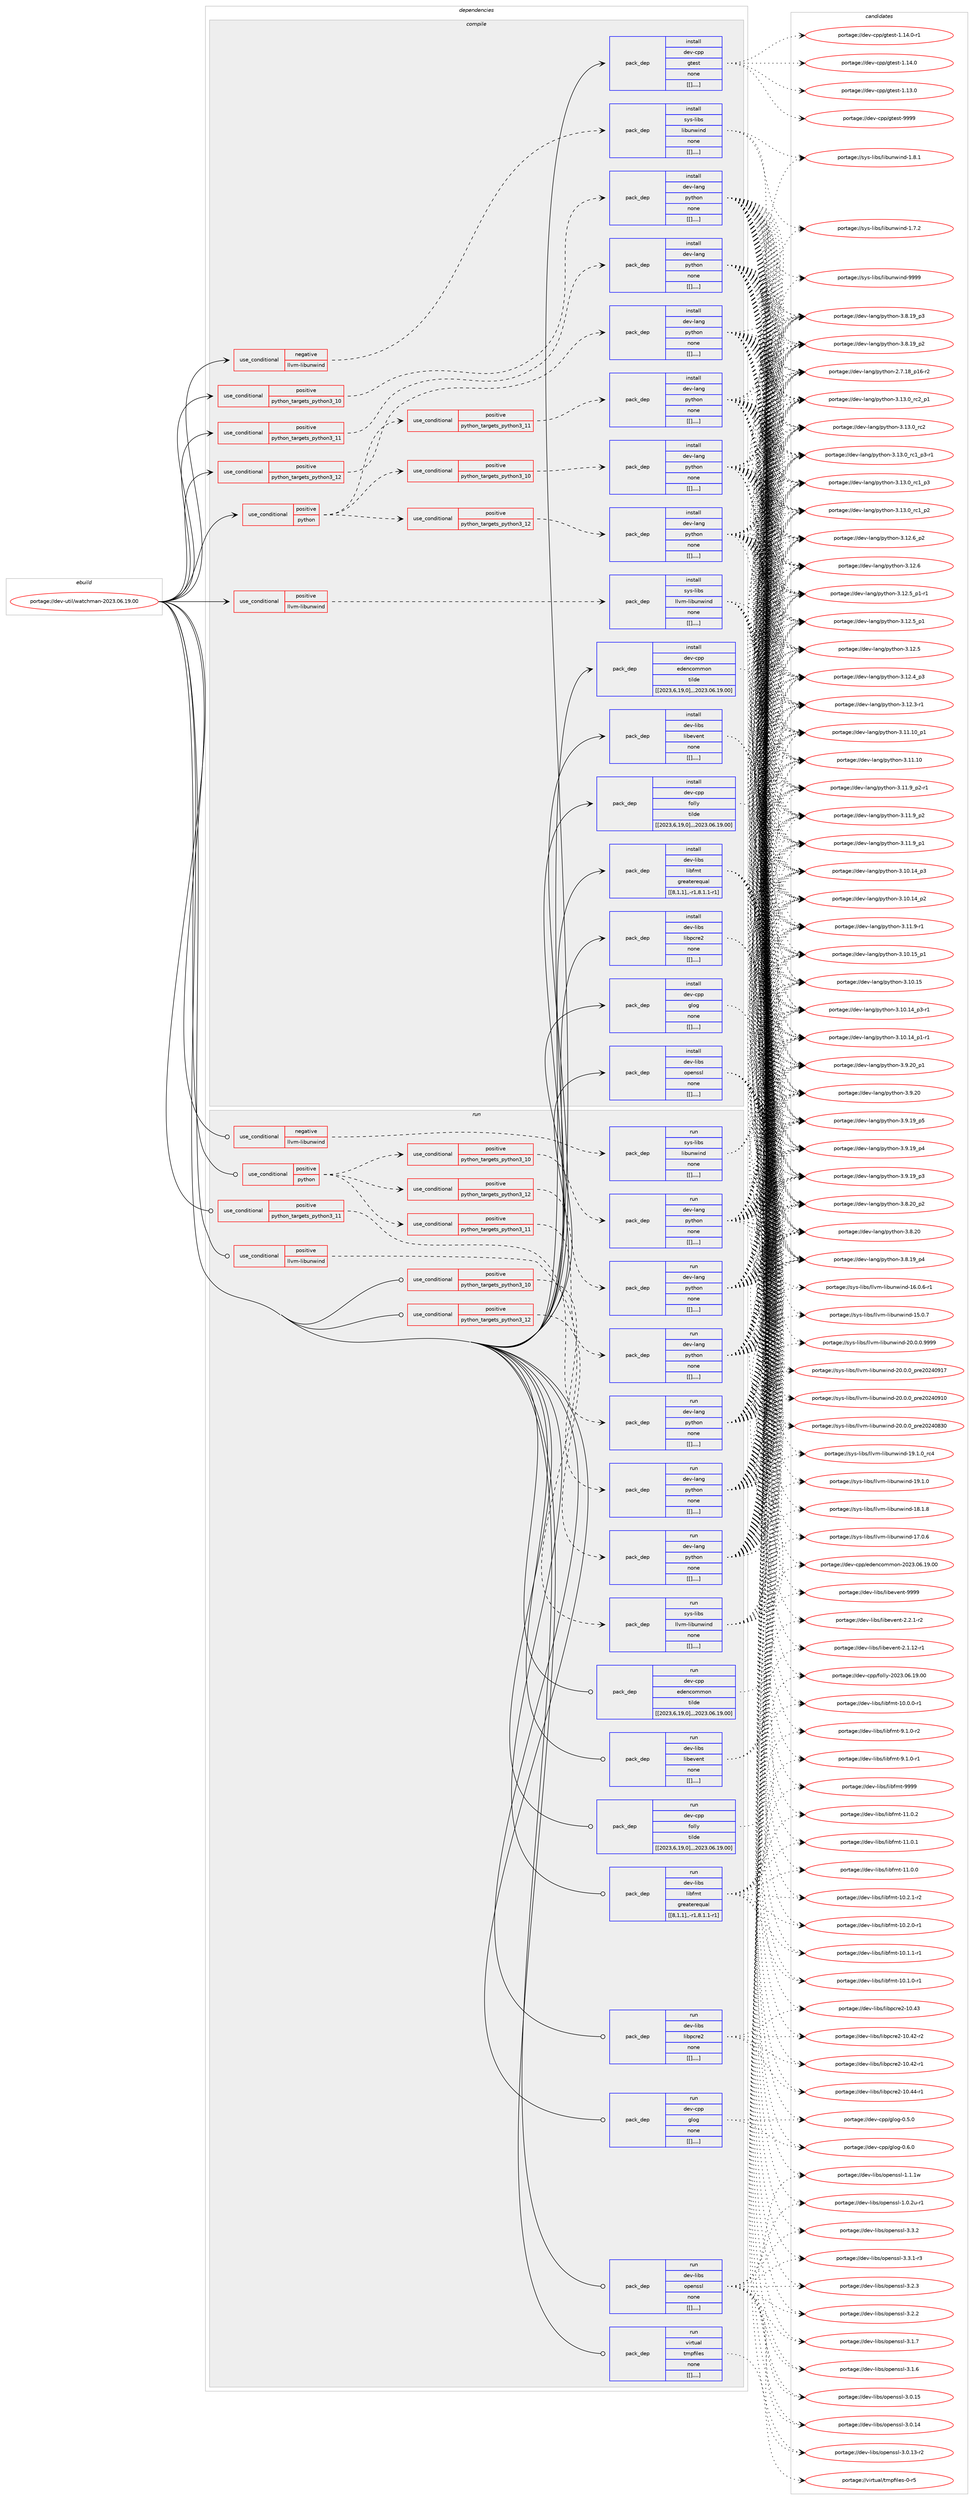 digraph prolog {

# *************
# Graph options
# *************

newrank=true;
concentrate=true;
compound=true;
graph [rankdir=LR,fontname=Helvetica,fontsize=10,ranksep=1.5];#, ranksep=2.5, nodesep=0.2];
edge  [arrowhead=vee];
node  [fontname=Helvetica,fontsize=10];

# **********
# The ebuild
# **********

subgraph cluster_leftcol {
color=gray;
label=<<i>ebuild</i>>;
id [label="portage://dev-util/watchman-2023.06.19.00", color=red, width=4, href="../dev-util/watchman-2023.06.19.00.svg"];
}

# ****************
# The dependencies
# ****************

subgraph cluster_midcol {
color=gray;
label=<<i>dependencies</i>>;
subgraph cluster_compile {
fillcolor="#eeeeee";
style=filled;
label=<<i>compile</i>>;
subgraph cond64506 {
dependency225331 [label=<<TABLE BORDER="0" CELLBORDER="1" CELLSPACING="0" CELLPADDING="4"><TR><TD ROWSPAN="3" CELLPADDING="10">use_conditional</TD></TR><TR><TD>negative</TD></TR><TR><TD>llvm-libunwind</TD></TR></TABLE>>, shape=none, color=red];
subgraph pack159379 {
dependency225332 [label=<<TABLE BORDER="0" CELLBORDER="1" CELLSPACING="0" CELLPADDING="4" WIDTH="220"><TR><TD ROWSPAN="6" CELLPADDING="30">pack_dep</TD></TR><TR><TD WIDTH="110">install</TD></TR><TR><TD>sys-libs</TD></TR><TR><TD>libunwind</TD></TR><TR><TD>none</TD></TR><TR><TD>[[],,,,]</TD></TR></TABLE>>, shape=none, color=blue];
}
dependency225331:e -> dependency225332:w [weight=20,style="dashed",arrowhead="vee"];
}
id:e -> dependency225331:w [weight=20,style="solid",arrowhead="vee"];
subgraph cond64507 {
dependency225333 [label=<<TABLE BORDER="0" CELLBORDER="1" CELLSPACING="0" CELLPADDING="4"><TR><TD ROWSPAN="3" CELLPADDING="10">use_conditional</TD></TR><TR><TD>positive</TD></TR><TR><TD>llvm-libunwind</TD></TR></TABLE>>, shape=none, color=red];
subgraph pack159380 {
dependency225334 [label=<<TABLE BORDER="0" CELLBORDER="1" CELLSPACING="0" CELLPADDING="4" WIDTH="220"><TR><TD ROWSPAN="6" CELLPADDING="30">pack_dep</TD></TR><TR><TD WIDTH="110">install</TD></TR><TR><TD>sys-libs</TD></TR><TR><TD>llvm-libunwind</TD></TR><TR><TD>none</TD></TR><TR><TD>[[],,,,]</TD></TR></TABLE>>, shape=none, color=blue];
}
dependency225333:e -> dependency225334:w [weight=20,style="dashed",arrowhead="vee"];
}
id:e -> dependency225333:w [weight=20,style="solid",arrowhead="vee"];
subgraph cond64508 {
dependency225335 [label=<<TABLE BORDER="0" CELLBORDER="1" CELLSPACING="0" CELLPADDING="4"><TR><TD ROWSPAN="3" CELLPADDING="10">use_conditional</TD></TR><TR><TD>positive</TD></TR><TR><TD>python</TD></TR></TABLE>>, shape=none, color=red];
subgraph cond64509 {
dependency225336 [label=<<TABLE BORDER="0" CELLBORDER="1" CELLSPACING="0" CELLPADDING="4"><TR><TD ROWSPAN="3" CELLPADDING="10">use_conditional</TD></TR><TR><TD>positive</TD></TR><TR><TD>python_targets_python3_10</TD></TR></TABLE>>, shape=none, color=red];
subgraph pack159381 {
dependency225337 [label=<<TABLE BORDER="0" CELLBORDER="1" CELLSPACING="0" CELLPADDING="4" WIDTH="220"><TR><TD ROWSPAN="6" CELLPADDING="30">pack_dep</TD></TR><TR><TD WIDTH="110">install</TD></TR><TR><TD>dev-lang</TD></TR><TR><TD>python</TD></TR><TR><TD>none</TD></TR><TR><TD>[[],,,,]</TD></TR></TABLE>>, shape=none, color=blue];
}
dependency225336:e -> dependency225337:w [weight=20,style="dashed",arrowhead="vee"];
}
dependency225335:e -> dependency225336:w [weight=20,style="dashed",arrowhead="vee"];
subgraph cond64510 {
dependency225338 [label=<<TABLE BORDER="0" CELLBORDER="1" CELLSPACING="0" CELLPADDING="4"><TR><TD ROWSPAN="3" CELLPADDING="10">use_conditional</TD></TR><TR><TD>positive</TD></TR><TR><TD>python_targets_python3_11</TD></TR></TABLE>>, shape=none, color=red];
subgraph pack159382 {
dependency225339 [label=<<TABLE BORDER="0" CELLBORDER="1" CELLSPACING="0" CELLPADDING="4" WIDTH="220"><TR><TD ROWSPAN="6" CELLPADDING="30">pack_dep</TD></TR><TR><TD WIDTH="110">install</TD></TR><TR><TD>dev-lang</TD></TR><TR><TD>python</TD></TR><TR><TD>none</TD></TR><TR><TD>[[],,,,]</TD></TR></TABLE>>, shape=none, color=blue];
}
dependency225338:e -> dependency225339:w [weight=20,style="dashed",arrowhead="vee"];
}
dependency225335:e -> dependency225338:w [weight=20,style="dashed",arrowhead="vee"];
subgraph cond64511 {
dependency225340 [label=<<TABLE BORDER="0" CELLBORDER="1" CELLSPACING="0" CELLPADDING="4"><TR><TD ROWSPAN="3" CELLPADDING="10">use_conditional</TD></TR><TR><TD>positive</TD></TR><TR><TD>python_targets_python3_12</TD></TR></TABLE>>, shape=none, color=red];
subgraph pack159383 {
dependency225341 [label=<<TABLE BORDER="0" CELLBORDER="1" CELLSPACING="0" CELLPADDING="4" WIDTH="220"><TR><TD ROWSPAN="6" CELLPADDING="30">pack_dep</TD></TR><TR><TD WIDTH="110">install</TD></TR><TR><TD>dev-lang</TD></TR><TR><TD>python</TD></TR><TR><TD>none</TD></TR><TR><TD>[[],,,,]</TD></TR></TABLE>>, shape=none, color=blue];
}
dependency225340:e -> dependency225341:w [weight=20,style="dashed",arrowhead="vee"];
}
dependency225335:e -> dependency225340:w [weight=20,style="dashed",arrowhead="vee"];
}
id:e -> dependency225335:w [weight=20,style="solid",arrowhead="vee"];
subgraph cond64512 {
dependency225342 [label=<<TABLE BORDER="0" CELLBORDER="1" CELLSPACING="0" CELLPADDING="4"><TR><TD ROWSPAN="3" CELLPADDING="10">use_conditional</TD></TR><TR><TD>positive</TD></TR><TR><TD>python_targets_python3_10</TD></TR></TABLE>>, shape=none, color=red];
subgraph pack159384 {
dependency225343 [label=<<TABLE BORDER="0" CELLBORDER="1" CELLSPACING="0" CELLPADDING="4" WIDTH="220"><TR><TD ROWSPAN="6" CELLPADDING="30">pack_dep</TD></TR><TR><TD WIDTH="110">install</TD></TR><TR><TD>dev-lang</TD></TR><TR><TD>python</TD></TR><TR><TD>none</TD></TR><TR><TD>[[],,,,]</TD></TR></TABLE>>, shape=none, color=blue];
}
dependency225342:e -> dependency225343:w [weight=20,style="dashed",arrowhead="vee"];
}
id:e -> dependency225342:w [weight=20,style="solid",arrowhead="vee"];
subgraph cond64513 {
dependency225344 [label=<<TABLE BORDER="0" CELLBORDER="1" CELLSPACING="0" CELLPADDING="4"><TR><TD ROWSPAN="3" CELLPADDING="10">use_conditional</TD></TR><TR><TD>positive</TD></TR><TR><TD>python_targets_python3_11</TD></TR></TABLE>>, shape=none, color=red];
subgraph pack159385 {
dependency225345 [label=<<TABLE BORDER="0" CELLBORDER="1" CELLSPACING="0" CELLPADDING="4" WIDTH="220"><TR><TD ROWSPAN="6" CELLPADDING="30">pack_dep</TD></TR><TR><TD WIDTH="110">install</TD></TR><TR><TD>dev-lang</TD></TR><TR><TD>python</TD></TR><TR><TD>none</TD></TR><TR><TD>[[],,,,]</TD></TR></TABLE>>, shape=none, color=blue];
}
dependency225344:e -> dependency225345:w [weight=20,style="dashed",arrowhead="vee"];
}
id:e -> dependency225344:w [weight=20,style="solid",arrowhead="vee"];
subgraph cond64514 {
dependency225346 [label=<<TABLE BORDER="0" CELLBORDER="1" CELLSPACING="0" CELLPADDING="4"><TR><TD ROWSPAN="3" CELLPADDING="10">use_conditional</TD></TR><TR><TD>positive</TD></TR><TR><TD>python_targets_python3_12</TD></TR></TABLE>>, shape=none, color=red];
subgraph pack159386 {
dependency225347 [label=<<TABLE BORDER="0" CELLBORDER="1" CELLSPACING="0" CELLPADDING="4" WIDTH="220"><TR><TD ROWSPAN="6" CELLPADDING="30">pack_dep</TD></TR><TR><TD WIDTH="110">install</TD></TR><TR><TD>dev-lang</TD></TR><TR><TD>python</TD></TR><TR><TD>none</TD></TR><TR><TD>[[],,,,]</TD></TR></TABLE>>, shape=none, color=blue];
}
dependency225346:e -> dependency225347:w [weight=20,style="dashed",arrowhead="vee"];
}
id:e -> dependency225346:w [weight=20,style="solid",arrowhead="vee"];
subgraph pack159387 {
dependency225348 [label=<<TABLE BORDER="0" CELLBORDER="1" CELLSPACING="0" CELLPADDING="4" WIDTH="220"><TR><TD ROWSPAN="6" CELLPADDING="30">pack_dep</TD></TR><TR><TD WIDTH="110">install</TD></TR><TR><TD>dev-cpp</TD></TR><TR><TD>edencommon</TD></TR><TR><TD>tilde</TD></TR><TR><TD>[[2023,6,19,0],,,2023.06.19.00]</TD></TR></TABLE>>, shape=none, color=blue];
}
id:e -> dependency225348:w [weight=20,style="solid",arrowhead="vee"];
subgraph pack159388 {
dependency225349 [label=<<TABLE BORDER="0" CELLBORDER="1" CELLSPACING="0" CELLPADDING="4" WIDTH="220"><TR><TD ROWSPAN="6" CELLPADDING="30">pack_dep</TD></TR><TR><TD WIDTH="110">install</TD></TR><TR><TD>dev-cpp</TD></TR><TR><TD>folly</TD></TR><TR><TD>tilde</TD></TR><TR><TD>[[2023,6,19,0],,,2023.06.19.00]</TD></TR></TABLE>>, shape=none, color=blue];
}
id:e -> dependency225349:w [weight=20,style="solid",arrowhead="vee"];
subgraph pack159389 {
dependency225350 [label=<<TABLE BORDER="0" CELLBORDER="1" CELLSPACING="0" CELLPADDING="4" WIDTH="220"><TR><TD ROWSPAN="6" CELLPADDING="30">pack_dep</TD></TR><TR><TD WIDTH="110">install</TD></TR><TR><TD>dev-cpp</TD></TR><TR><TD>glog</TD></TR><TR><TD>none</TD></TR><TR><TD>[[],,,,]</TD></TR></TABLE>>, shape=none, color=blue];
}
id:e -> dependency225350:w [weight=20,style="solid",arrowhead="vee"];
subgraph pack159390 {
dependency225351 [label=<<TABLE BORDER="0" CELLBORDER="1" CELLSPACING="0" CELLPADDING="4" WIDTH="220"><TR><TD ROWSPAN="6" CELLPADDING="30">pack_dep</TD></TR><TR><TD WIDTH="110">install</TD></TR><TR><TD>dev-cpp</TD></TR><TR><TD>gtest</TD></TR><TR><TD>none</TD></TR><TR><TD>[[],,,,]</TD></TR></TABLE>>, shape=none, color=blue];
}
id:e -> dependency225351:w [weight=20,style="solid",arrowhead="vee"];
subgraph pack159391 {
dependency225352 [label=<<TABLE BORDER="0" CELLBORDER="1" CELLSPACING="0" CELLPADDING="4" WIDTH="220"><TR><TD ROWSPAN="6" CELLPADDING="30">pack_dep</TD></TR><TR><TD WIDTH="110">install</TD></TR><TR><TD>dev-libs</TD></TR><TR><TD>libevent</TD></TR><TR><TD>none</TD></TR><TR><TD>[[],,,,]</TD></TR></TABLE>>, shape=none, color=blue];
}
id:e -> dependency225352:w [weight=20,style="solid",arrowhead="vee"];
subgraph pack159392 {
dependency225353 [label=<<TABLE BORDER="0" CELLBORDER="1" CELLSPACING="0" CELLPADDING="4" WIDTH="220"><TR><TD ROWSPAN="6" CELLPADDING="30">pack_dep</TD></TR><TR><TD WIDTH="110">install</TD></TR><TR><TD>dev-libs</TD></TR><TR><TD>libfmt</TD></TR><TR><TD>greaterequal</TD></TR><TR><TD>[[8,1,1],,-r1,8.1.1-r1]</TD></TR></TABLE>>, shape=none, color=blue];
}
id:e -> dependency225353:w [weight=20,style="solid",arrowhead="vee"];
subgraph pack159393 {
dependency225354 [label=<<TABLE BORDER="0" CELLBORDER="1" CELLSPACING="0" CELLPADDING="4" WIDTH="220"><TR><TD ROWSPAN="6" CELLPADDING="30">pack_dep</TD></TR><TR><TD WIDTH="110">install</TD></TR><TR><TD>dev-libs</TD></TR><TR><TD>libpcre2</TD></TR><TR><TD>none</TD></TR><TR><TD>[[],,,,]</TD></TR></TABLE>>, shape=none, color=blue];
}
id:e -> dependency225354:w [weight=20,style="solid",arrowhead="vee"];
subgraph pack159394 {
dependency225355 [label=<<TABLE BORDER="0" CELLBORDER="1" CELLSPACING="0" CELLPADDING="4" WIDTH="220"><TR><TD ROWSPAN="6" CELLPADDING="30">pack_dep</TD></TR><TR><TD WIDTH="110">install</TD></TR><TR><TD>dev-libs</TD></TR><TR><TD>openssl</TD></TR><TR><TD>none</TD></TR><TR><TD>[[],,,,]</TD></TR></TABLE>>, shape=none, color=blue];
}
id:e -> dependency225355:w [weight=20,style="solid",arrowhead="vee"];
}
subgraph cluster_compileandrun {
fillcolor="#eeeeee";
style=filled;
label=<<i>compile and run</i>>;
}
subgraph cluster_run {
fillcolor="#eeeeee";
style=filled;
label=<<i>run</i>>;
subgraph cond64515 {
dependency225356 [label=<<TABLE BORDER="0" CELLBORDER="1" CELLSPACING="0" CELLPADDING="4"><TR><TD ROWSPAN="3" CELLPADDING="10">use_conditional</TD></TR><TR><TD>negative</TD></TR><TR><TD>llvm-libunwind</TD></TR></TABLE>>, shape=none, color=red];
subgraph pack159395 {
dependency225357 [label=<<TABLE BORDER="0" CELLBORDER="1" CELLSPACING="0" CELLPADDING="4" WIDTH="220"><TR><TD ROWSPAN="6" CELLPADDING="30">pack_dep</TD></TR><TR><TD WIDTH="110">run</TD></TR><TR><TD>sys-libs</TD></TR><TR><TD>libunwind</TD></TR><TR><TD>none</TD></TR><TR><TD>[[],,,,]</TD></TR></TABLE>>, shape=none, color=blue];
}
dependency225356:e -> dependency225357:w [weight=20,style="dashed",arrowhead="vee"];
}
id:e -> dependency225356:w [weight=20,style="solid",arrowhead="odot"];
subgraph cond64516 {
dependency225358 [label=<<TABLE BORDER="0" CELLBORDER="1" CELLSPACING="0" CELLPADDING="4"><TR><TD ROWSPAN="3" CELLPADDING="10">use_conditional</TD></TR><TR><TD>positive</TD></TR><TR><TD>llvm-libunwind</TD></TR></TABLE>>, shape=none, color=red];
subgraph pack159396 {
dependency225359 [label=<<TABLE BORDER="0" CELLBORDER="1" CELLSPACING="0" CELLPADDING="4" WIDTH="220"><TR><TD ROWSPAN="6" CELLPADDING="30">pack_dep</TD></TR><TR><TD WIDTH="110">run</TD></TR><TR><TD>sys-libs</TD></TR><TR><TD>llvm-libunwind</TD></TR><TR><TD>none</TD></TR><TR><TD>[[],,,,]</TD></TR></TABLE>>, shape=none, color=blue];
}
dependency225358:e -> dependency225359:w [weight=20,style="dashed",arrowhead="vee"];
}
id:e -> dependency225358:w [weight=20,style="solid",arrowhead="odot"];
subgraph cond64517 {
dependency225360 [label=<<TABLE BORDER="0" CELLBORDER="1" CELLSPACING="0" CELLPADDING="4"><TR><TD ROWSPAN="3" CELLPADDING="10">use_conditional</TD></TR><TR><TD>positive</TD></TR><TR><TD>python</TD></TR></TABLE>>, shape=none, color=red];
subgraph cond64518 {
dependency225361 [label=<<TABLE BORDER="0" CELLBORDER="1" CELLSPACING="0" CELLPADDING="4"><TR><TD ROWSPAN="3" CELLPADDING="10">use_conditional</TD></TR><TR><TD>positive</TD></TR><TR><TD>python_targets_python3_10</TD></TR></TABLE>>, shape=none, color=red];
subgraph pack159397 {
dependency225362 [label=<<TABLE BORDER="0" CELLBORDER="1" CELLSPACING="0" CELLPADDING="4" WIDTH="220"><TR><TD ROWSPAN="6" CELLPADDING="30">pack_dep</TD></TR><TR><TD WIDTH="110">run</TD></TR><TR><TD>dev-lang</TD></TR><TR><TD>python</TD></TR><TR><TD>none</TD></TR><TR><TD>[[],,,,]</TD></TR></TABLE>>, shape=none, color=blue];
}
dependency225361:e -> dependency225362:w [weight=20,style="dashed",arrowhead="vee"];
}
dependency225360:e -> dependency225361:w [weight=20,style="dashed",arrowhead="vee"];
subgraph cond64519 {
dependency225363 [label=<<TABLE BORDER="0" CELLBORDER="1" CELLSPACING="0" CELLPADDING="4"><TR><TD ROWSPAN="3" CELLPADDING="10">use_conditional</TD></TR><TR><TD>positive</TD></TR><TR><TD>python_targets_python3_11</TD></TR></TABLE>>, shape=none, color=red];
subgraph pack159398 {
dependency225364 [label=<<TABLE BORDER="0" CELLBORDER="1" CELLSPACING="0" CELLPADDING="4" WIDTH="220"><TR><TD ROWSPAN="6" CELLPADDING="30">pack_dep</TD></TR><TR><TD WIDTH="110">run</TD></TR><TR><TD>dev-lang</TD></TR><TR><TD>python</TD></TR><TR><TD>none</TD></TR><TR><TD>[[],,,,]</TD></TR></TABLE>>, shape=none, color=blue];
}
dependency225363:e -> dependency225364:w [weight=20,style="dashed",arrowhead="vee"];
}
dependency225360:e -> dependency225363:w [weight=20,style="dashed",arrowhead="vee"];
subgraph cond64520 {
dependency225365 [label=<<TABLE BORDER="0" CELLBORDER="1" CELLSPACING="0" CELLPADDING="4"><TR><TD ROWSPAN="3" CELLPADDING="10">use_conditional</TD></TR><TR><TD>positive</TD></TR><TR><TD>python_targets_python3_12</TD></TR></TABLE>>, shape=none, color=red];
subgraph pack159399 {
dependency225366 [label=<<TABLE BORDER="0" CELLBORDER="1" CELLSPACING="0" CELLPADDING="4" WIDTH="220"><TR><TD ROWSPAN="6" CELLPADDING="30">pack_dep</TD></TR><TR><TD WIDTH="110">run</TD></TR><TR><TD>dev-lang</TD></TR><TR><TD>python</TD></TR><TR><TD>none</TD></TR><TR><TD>[[],,,,]</TD></TR></TABLE>>, shape=none, color=blue];
}
dependency225365:e -> dependency225366:w [weight=20,style="dashed",arrowhead="vee"];
}
dependency225360:e -> dependency225365:w [weight=20,style="dashed",arrowhead="vee"];
}
id:e -> dependency225360:w [weight=20,style="solid",arrowhead="odot"];
subgraph cond64521 {
dependency225367 [label=<<TABLE BORDER="0" CELLBORDER="1" CELLSPACING="0" CELLPADDING="4"><TR><TD ROWSPAN="3" CELLPADDING="10">use_conditional</TD></TR><TR><TD>positive</TD></TR><TR><TD>python_targets_python3_10</TD></TR></TABLE>>, shape=none, color=red];
subgraph pack159400 {
dependency225368 [label=<<TABLE BORDER="0" CELLBORDER="1" CELLSPACING="0" CELLPADDING="4" WIDTH="220"><TR><TD ROWSPAN="6" CELLPADDING="30">pack_dep</TD></TR><TR><TD WIDTH="110">run</TD></TR><TR><TD>dev-lang</TD></TR><TR><TD>python</TD></TR><TR><TD>none</TD></TR><TR><TD>[[],,,,]</TD></TR></TABLE>>, shape=none, color=blue];
}
dependency225367:e -> dependency225368:w [weight=20,style="dashed",arrowhead="vee"];
}
id:e -> dependency225367:w [weight=20,style="solid",arrowhead="odot"];
subgraph cond64522 {
dependency225369 [label=<<TABLE BORDER="0" CELLBORDER="1" CELLSPACING="0" CELLPADDING="4"><TR><TD ROWSPAN="3" CELLPADDING="10">use_conditional</TD></TR><TR><TD>positive</TD></TR><TR><TD>python_targets_python3_11</TD></TR></TABLE>>, shape=none, color=red];
subgraph pack159401 {
dependency225370 [label=<<TABLE BORDER="0" CELLBORDER="1" CELLSPACING="0" CELLPADDING="4" WIDTH="220"><TR><TD ROWSPAN="6" CELLPADDING="30">pack_dep</TD></TR><TR><TD WIDTH="110">run</TD></TR><TR><TD>dev-lang</TD></TR><TR><TD>python</TD></TR><TR><TD>none</TD></TR><TR><TD>[[],,,,]</TD></TR></TABLE>>, shape=none, color=blue];
}
dependency225369:e -> dependency225370:w [weight=20,style="dashed",arrowhead="vee"];
}
id:e -> dependency225369:w [weight=20,style="solid",arrowhead="odot"];
subgraph cond64523 {
dependency225371 [label=<<TABLE BORDER="0" CELLBORDER="1" CELLSPACING="0" CELLPADDING="4"><TR><TD ROWSPAN="3" CELLPADDING="10">use_conditional</TD></TR><TR><TD>positive</TD></TR><TR><TD>python_targets_python3_12</TD></TR></TABLE>>, shape=none, color=red];
subgraph pack159402 {
dependency225372 [label=<<TABLE BORDER="0" CELLBORDER="1" CELLSPACING="0" CELLPADDING="4" WIDTH="220"><TR><TD ROWSPAN="6" CELLPADDING="30">pack_dep</TD></TR><TR><TD WIDTH="110">run</TD></TR><TR><TD>dev-lang</TD></TR><TR><TD>python</TD></TR><TR><TD>none</TD></TR><TR><TD>[[],,,,]</TD></TR></TABLE>>, shape=none, color=blue];
}
dependency225371:e -> dependency225372:w [weight=20,style="dashed",arrowhead="vee"];
}
id:e -> dependency225371:w [weight=20,style="solid",arrowhead="odot"];
subgraph pack159403 {
dependency225373 [label=<<TABLE BORDER="0" CELLBORDER="1" CELLSPACING="0" CELLPADDING="4" WIDTH="220"><TR><TD ROWSPAN="6" CELLPADDING="30">pack_dep</TD></TR><TR><TD WIDTH="110">run</TD></TR><TR><TD>dev-cpp</TD></TR><TR><TD>edencommon</TD></TR><TR><TD>tilde</TD></TR><TR><TD>[[2023,6,19,0],,,2023.06.19.00]</TD></TR></TABLE>>, shape=none, color=blue];
}
id:e -> dependency225373:w [weight=20,style="solid",arrowhead="odot"];
subgraph pack159404 {
dependency225374 [label=<<TABLE BORDER="0" CELLBORDER="1" CELLSPACING="0" CELLPADDING="4" WIDTH="220"><TR><TD ROWSPAN="6" CELLPADDING="30">pack_dep</TD></TR><TR><TD WIDTH="110">run</TD></TR><TR><TD>dev-cpp</TD></TR><TR><TD>folly</TD></TR><TR><TD>tilde</TD></TR><TR><TD>[[2023,6,19,0],,,2023.06.19.00]</TD></TR></TABLE>>, shape=none, color=blue];
}
id:e -> dependency225374:w [weight=20,style="solid",arrowhead="odot"];
subgraph pack159405 {
dependency225375 [label=<<TABLE BORDER="0" CELLBORDER="1" CELLSPACING="0" CELLPADDING="4" WIDTH="220"><TR><TD ROWSPAN="6" CELLPADDING="30">pack_dep</TD></TR><TR><TD WIDTH="110">run</TD></TR><TR><TD>dev-cpp</TD></TR><TR><TD>glog</TD></TR><TR><TD>none</TD></TR><TR><TD>[[],,,,]</TD></TR></TABLE>>, shape=none, color=blue];
}
id:e -> dependency225375:w [weight=20,style="solid",arrowhead="odot"];
subgraph pack159406 {
dependency225376 [label=<<TABLE BORDER="0" CELLBORDER="1" CELLSPACING="0" CELLPADDING="4" WIDTH="220"><TR><TD ROWSPAN="6" CELLPADDING="30">pack_dep</TD></TR><TR><TD WIDTH="110">run</TD></TR><TR><TD>dev-libs</TD></TR><TR><TD>libevent</TD></TR><TR><TD>none</TD></TR><TR><TD>[[],,,,]</TD></TR></TABLE>>, shape=none, color=blue];
}
id:e -> dependency225376:w [weight=20,style="solid",arrowhead="odot"];
subgraph pack159407 {
dependency225377 [label=<<TABLE BORDER="0" CELLBORDER="1" CELLSPACING="0" CELLPADDING="4" WIDTH="220"><TR><TD ROWSPAN="6" CELLPADDING="30">pack_dep</TD></TR><TR><TD WIDTH="110">run</TD></TR><TR><TD>dev-libs</TD></TR><TR><TD>libfmt</TD></TR><TR><TD>greaterequal</TD></TR><TR><TD>[[8,1,1],,-r1,8.1.1-r1]</TD></TR></TABLE>>, shape=none, color=blue];
}
id:e -> dependency225377:w [weight=20,style="solid",arrowhead="odot"];
subgraph pack159408 {
dependency225378 [label=<<TABLE BORDER="0" CELLBORDER="1" CELLSPACING="0" CELLPADDING="4" WIDTH="220"><TR><TD ROWSPAN="6" CELLPADDING="30">pack_dep</TD></TR><TR><TD WIDTH="110">run</TD></TR><TR><TD>dev-libs</TD></TR><TR><TD>libpcre2</TD></TR><TR><TD>none</TD></TR><TR><TD>[[],,,,]</TD></TR></TABLE>>, shape=none, color=blue];
}
id:e -> dependency225378:w [weight=20,style="solid",arrowhead="odot"];
subgraph pack159409 {
dependency225379 [label=<<TABLE BORDER="0" CELLBORDER="1" CELLSPACING="0" CELLPADDING="4" WIDTH="220"><TR><TD ROWSPAN="6" CELLPADDING="30">pack_dep</TD></TR><TR><TD WIDTH="110">run</TD></TR><TR><TD>dev-libs</TD></TR><TR><TD>openssl</TD></TR><TR><TD>none</TD></TR><TR><TD>[[],,,,]</TD></TR></TABLE>>, shape=none, color=blue];
}
id:e -> dependency225379:w [weight=20,style="solid",arrowhead="odot"];
subgraph pack159410 {
dependency225380 [label=<<TABLE BORDER="0" CELLBORDER="1" CELLSPACING="0" CELLPADDING="4" WIDTH="220"><TR><TD ROWSPAN="6" CELLPADDING="30">pack_dep</TD></TR><TR><TD WIDTH="110">run</TD></TR><TR><TD>virtual</TD></TR><TR><TD>tmpfiles</TD></TR><TR><TD>none</TD></TR><TR><TD>[[],,,,]</TD></TR></TABLE>>, shape=none, color=blue];
}
id:e -> dependency225380:w [weight=20,style="solid",arrowhead="odot"];
}
}

# **************
# The candidates
# **************

subgraph cluster_choices {
rank=same;
color=gray;
label=<<i>candidates</i>>;

subgraph choice159379 {
color=black;
nodesep=1;
choice115121115451081059811547108105981171101191051101004557575757 [label="portage://sys-libs/libunwind-9999", color=red, width=4,href="../sys-libs/libunwind-9999.svg"];
choice11512111545108105981154710810598117110119105110100454946564649 [label="portage://sys-libs/libunwind-1.8.1", color=red, width=4,href="../sys-libs/libunwind-1.8.1.svg"];
choice11512111545108105981154710810598117110119105110100454946554650 [label="portage://sys-libs/libunwind-1.7.2", color=red, width=4,href="../sys-libs/libunwind-1.7.2.svg"];
dependency225332:e -> choice115121115451081059811547108105981171101191051101004557575757:w [style=dotted,weight="100"];
dependency225332:e -> choice11512111545108105981154710810598117110119105110100454946564649:w [style=dotted,weight="100"];
dependency225332:e -> choice11512111545108105981154710810598117110119105110100454946554650:w [style=dotted,weight="100"];
}
subgraph choice159380 {
color=black;
nodesep=1;
choice1151211154510810598115471081081181094510810598117110119105110100455048464846484657575757 [label="portage://sys-libs/llvm-libunwind-20.0.0.9999", color=red, width=4,href="../sys-libs/llvm-libunwind-20.0.0.9999.svg"];
choice115121115451081059811547108108118109451081059811711011910511010045504846484648951121141015048505248574955 [label="portage://sys-libs/llvm-libunwind-20.0.0_pre20240917", color=red, width=4,href="../sys-libs/llvm-libunwind-20.0.0_pre20240917.svg"];
choice115121115451081059811547108108118109451081059811711011910511010045504846484648951121141015048505248574948 [label="portage://sys-libs/llvm-libunwind-20.0.0_pre20240910", color=red, width=4,href="../sys-libs/llvm-libunwind-20.0.0_pre20240910.svg"];
choice115121115451081059811547108108118109451081059811711011910511010045504846484648951121141015048505248565148 [label="portage://sys-libs/llvm-libunwind-20.0.0_pre20240830", color=red, width=4,href="../sys-libs/llvm-libunwind-20.0.0_pre20240830.svg"];
choice115121115451081059811547108108118109451081059811711011910511010045495746494648951149952 [label="portage://sys-libs/llvm-libunwind-19.1.0_rc4", color=red, width=4,href="../sys-libs/llvm-libunwind-19.1.0_rc4.svg"];
choice115121115451081059811547108108118109451081059811711011910511010045495746494648 [label="portage://sys-libs/llvm-libunwind-19.1.0", color=red, width=4,href="../sys-libs/llvm-libunwind-19.1.0.svg"];
choice115121115451081059811547108108118109451081059811711011910511010045495646494656 [label="portage://sys-libs/llvm-libunwind-18.1.8", color=red, width=4,href="../sys-libs/llvm-libunwind-18.1.8.svg"];
choice115121115451081059811547108108118109451081059811711011910511010045495546484654 [label="portage://sys-libs/llvm-libunwind-17.0.6", color=red, width=4,href="../sys-libs/llvm-libunwind-17.0.6.svg"];
choice1151211154510810598115471081081181094510810598117110119105110100454954464846544511449 [label="portage://sys-libs/llvm-libunwind-16.0.6-r1", color=red, width=4,href="../sys-libs/llvm-libunwind-16.0.6-r1.svg"];
choice115121115451081059811547108108118109451081059811711011910511010045495346484655 [label="portage://sys-libs/llvm-libunwind-15.0.7", color=red, width=4,href="../sys-libs/llvm-libunwind-15.0.7.svg"];
dependency225334:e -> choice1151211154510810598115471081081181094510810598117110119105110100455048464846484657575757:w [style=dotted,weight="100"];
dependency225334:e -> choice115121115451081059811547108108118109451081059811711011910511010045504846484648951121141015048505248574955:w [style=dotted,weight="100"];
dependency225334:e -> choice115121115451081059811547108108118109451081059811711011910511010045504846484648951121141015048505248574948:w [style=dotted,weight="100"];
dependency225334:e -> choice115121115451081059811547108108118109451081059811711011910511010045504846484648951121141015048505248565148:w [style=dotted,weight="100"];
dependency225334:e -> choice115121115451081059811547108108118109451081059811711011910511010045495746494648951149952:w [style=dotted,weight="100"];
dependency225334:e -> choice115121115451081059811547108108118109451081059811711011910511010045495746494648:w [style=dotted,weight="100"];
dependency225334:e -> choice115121115451081059811547108108118109451081059811711011910511010045495646494656:w [style=dotted,weight="100"];
dependency225334:e -> choice115121115451081059811547108108118109451081059811711011910511010045495546484654:w [style=dotted,weight="100"];
dependency225334:e -> choice1151211154510810598115471081081181094510810598117110119105110100454954464846544511449:w [style=dotted,weight="100"];
dependency225334:e -> choice115121115451081059811547108108118109451081059811711011910511010045495346484655:w [style=dotted,weight="100"];
}
subgraph choice159381 {
color=black;
nodesep=1;
choice100101118451089711010347112121116104111110455146495146489511499509511249 [label="portage://dev-lang/python-3.13.0_rc2_p1", color=red, width=4,href="../dev-lang/python-3.13.0_rc2_p1.svg"];
choice10010111845108971101034711212111610411111045514649514648951149950 [label="portage://dev-lang/python-3.13.0_rc2", color=red, width=4,href="../dev-lang/python-3.13.0_rc2.svg"];
choice1001011184510897110103471121211161041111104551464951464895114994995112514511449 [label="portage://dev-lang/python-3.13.0_rc1_p3-r1", color=red, width=4,href="../dev-lang/python-3.13.0_rc1_p3-r1.svg"];
choice100101118451089711010347112121116104111110455146495146489511499499511251 [label="portage://dev-lang/python-3.13.0_rc1_p3", color=red, width=4,href="../dev-lang/python-3.13.0_rc1_p3.svg"];
choice100101118451089711010347112121116104111110455146495146489511499499511250 [label="portage://dev-lang/python-3.13.0_rc1_p2", color=red, width=4,href="../dev-lang/python-3.13.0_rc1_p2.svg"];
choice100101118451089711010347112121116104111110455146495046549511250 [label="portage://dev-lang/python-3.12.6_p2", color=red, width=4,href="../dev-lang/python-3.12.6_p2.svg"];
choice10010111845108971101034711212111610411111045514649504654 [label="portage://dev-lang/python-3.12.6", color=red, width=4,href="../dev-lang/python-3.12.6.svg"];
choice1001011184510897110103471121211161041111104551464950465395112494511449 [label="portage://dev-lang/python-3.12.5_p1-r1", color=red, width=4,href="../dev-lang/python-3.12.5_p1-r1.svg"];
choice100101118451089711010347112121116104111110455146495046539511249 [label="portage://dev-lang/python-3.12.5_p1", color=red, width=4,href="../dev-lang/python-3.12.5_p1.svg"];
choice10010111845108971101034711212111610411111045514649504653 [label="portage://dev-lang/python-3.12.5", color=red, width=4,href="../dev-lang/python-3.12.5.svg"];
choice100101118451089711010347112121116104111110455146495046529511251 [label="portage://dev-lang/python-3.12.4_p3", color=red, width=4,href="../dev-lang/python-3.12.4_p3.svg"];
choice100101118451089711010347112121116104111110455146495046514511449 [label="portage://dev-lang/python-3.12.3-r1", color=red, width=4,href="../dev-lang/python-3.12.3-r1.svg"];
choice10010111845108971101034711212111610411111045514649494649489511249 [label="portage://dev-lang/python-3.11.10_p1", color=red, width=4,href="../dev-lang/python-3.11.10_p1.svg"];
choice1001011184510897110103471121211161041111104551464949464948 [label="portage://dev-lang/python-3.11.10", color=red, width=4,href="../dev-lang/python-3.11.10.svg"];
choice1001011184510897110103471121211161041111104551464949465795112504511449 [label="portage://dev-lang/python-3.11.9_p2-r1", color=red, width=4,href="../dev-lang/python-3.11.9_p2-r1.svg"];
choice100101118451089711010347112121116104111110455146494946579511250 [label="portage://dev-lang/python-3.11.9_p2", color=red, width=4,href="../dev-lang/python-3.11.9_p2.svg"];
choice100101118451089711010347112121116104111110455146494946579511249 [label="portage://dev-lang/python-3.11.9_p1", color=red, width=4,href="../dev-lang/python-3.11.9_p1.svg"];
choice100101118451089711010347112121116104111110455146494946574511449 [label="portage://dev-lang/python-3.11.9-r1", color=red, width=4,href="../dev-lang/python-3.11.9-r1.svg"];
choice10010111845108971101034711212111610411111045514649484649539511249 [label="portage://dev-lang/python-3.10.15_p1", color=red, width=4,href="../dev-lang/python-3.10.15_p1.svg"];
choice1001011184510897110103471121211161041111104551464948464953 [label="portage://dev-lang/python-3.10.15", color=red, width=4,href="../dev-lang/python-3.10.15.svg"];
choice100101118451089711010347112121116104111110455146494846495295112514511449 [label="portage://dev-lang/python-3.10.14_p3-r1", color=red, width=4,href="../dev-lang/python-3.10.14_p3-r1.svg"];
choice10010111845108971101034711212111610411111045514649484649529511251 [label="portage://dev-lang/python-3.10.14_p3", color=red, width=4,href="../dev-lang/python-3.10.14_p3.svg"];
choice10010111845108971101034711212111610411111045514649484649529511250 [label="portage://dev-lang/python-3.10.14_p2", color=red, width=4,href="../dev-lang/python-3.10.14_p2.svg"];
choice100101118451089711010347112121116104111110455146494846495295112494511449 [label="portage://dev-lang/python-3.10.14_p1-r1", color=red, width=4,href="../dev-lang/python-3.10.14_p1-r1.svg"];
choice100101118451089711010347112121116104111110455146574650489511249 [label="portage://dev-lang/python-3.9.20_p1", color=red, width=4,href="../dev-lang/python-3.9.20_p1.svg"];
choice10010111845108971101034711212111610411111045514657465048 [label="portage://dev-lang/python-3.9.20", color=red, width=4,href="../dev-lang/python-3.9.20.svg"];
choice100101118451089711010347112121116104111110455146574649579511253 [label="portage://dev-lang/python-3.9.19_p5", color=red, width=4,href="../dev-lang/python-3.9.19_p5.svg"];
choice100101118451089711010347112121116104111110455146574649579511252 [label="portage://dev-lang/python-3.9.19_p4", color=red, width=4,href="../dev-lang/python-3.9.19_p4.svg"];
choice100101118451089711010347112121116104111110455146574649579511251 [label="portage://dev-lang/python-3.9.19_p3", color=red, width=4,href="../dev-lang/python-3.9.19_p3.svg"];
choice100101118451089711010347112121116104111110455146564650489511250 [label="portage://dev-lang/python-3.8.20_p2", color=red, width=4,href="../dev-lang/python-3.8.20_p2.svg"];
choice10010111845108971101034711212111610411111045514656465048 [label="portage://dev-lang/python-3.8.20", color=red, width=4,href="../dev-lang/python-3.8.20.svg"];
choice100101118451089711010347112121116104111110455146564649579511252 [label="portage://dev-lang/python-3.8.19_p4", color=red, width=4,href="../dev-lang/python-3.8.19_p4.svg"];
choice100101118451089711010347112121116104111110455146564649579511251 [label="portage://dev-lang/python-3.8.19_p3", color=red, width=4,href="../dev-lang/python-3.8.19_p3.svg"];
choice100101118451089711010347112121116104111110455146564649579511250 [label="portage://dev-lang/python-3.8.19_p2", color=red, width=4,href="../dev-lang/python-3.8.19_p2.svg"];
choice100101118451089711010347112121116104111110455046554649569511249544511450 [label="portage://dev-lang/python-2.7.18_p16-r2", color=red, width=4,href="../dev-lang/python-2.7.18_p16-r2.svg"];
dependency225337:e -> choice100101118451089711010347112121116104111110455146495146489511499509511249:w [style=dotted,weight="100"];
dependency225337:e -> choice10010111845108971101034711212111610411111045514649514648951149950:w [style=dotted,weight="100"];
dependency225337:e -> choice1001011184510897110103471121211161041111104551464951464895114994995112514511449:w [style=dotted,weight="100"];
dependency225337:e -> choice100101118451089711010347112121116104111110455146495146489511499499511251:w [style=dotted,weight="100"];
dependency225337:e -> choice100101118451089711010347112121116104111110455146495146489511499499511250:w [style=dotted,weight="100"];
dependency225337:e -> choice100101118451089711010347112121116104111110455146495046549511250:w [style=dotted,weight="100"];
dependency225337:e -> choice10010111845108971101034711212111610411111045514649504654:w [style=dotted,weight="100"];
dependency225337:e -> choice1001011184510897110103471121211161041111104551464950465395112494511449:w [style=dotted,weight="100"];
dependency225337:e -> choice100101118451089711010347112121116104111110455146495046539511249:w [style=dotted,weight="100"];
dependency225337:e -> choice10010111845108971101034711212111610411111045514649504653:w [style=dotted,weight="100"];
dependency225337:e -> choice100101118451089711010347112121116104111110455146495046529511251:w [style=dotted,weight="100"];
dependency225337:e -> choice100101118451089711010347112121116104111110455146495046514511449:w [style=dotted,weight="100"];
dependency225337:e -> choice10010111845108971101034711212111610411111045514649494649489511249:w [style=dotted,weight="100"];
dependency225337:e -> choice1001011184510897110103471121211161041111104551464949464948:w [style=dotted,weight="100"];
dependency225337:e -> choice1001011184510897110103471121211161041111104551464949465795112504511449:w [style=dotted,weight="100"];
dependency225337:e -> choice100101118451089711010347112121116104111110455146494946579511250:w [style=dotted,weight="100"];
dependency225337:e -> choice100101118451089711010347112121116104111110455146494946579511249:w [style=dotted,weight="100"];
dependency225337:e -> choice100101118451089711010347112121116104111110455146494946574511449:w [style=dotted,weight="100"];
dependency225337:e -> choice10010111845108971101034711212111610411111045514649484649539511249:w [style=dotted,weight="100"];
dependency225337:e -> choice1001011184510897110103471121211161041111104551464948464953:w [style=dotted,weight="100"];
dependency225337:e -> choice100101118451089711010347112121116104111110455146494846495295112514511449:w [style=dotted,weight="100"];
dependency225337:e -> choice10010111845108971101034711212111610411111045514649484649529511251:w [style=dotted,weight="100"];
dependency225337:e -> choice10010111845108971101034711212111610411111045514649484649529511250:w [style=dotted,weight="100"];
dependency225337:e -> choice100101118451089711010347112121116104111110455146494846495295112494511449:w [style=dotted,weight="100"];
dependency225337:e -> choice100101118451089711010347112121116104111110455146574650489511249:w [style=dotted,weight="100"];
dependency225337:e -> choice10010111845108971101034711212111610411111045514657465048:w [style=dotted,weight="100"];
dependency225337:e -> choice100101118451089711010347112121116104111110455146574649579511253:w [style=dotted,weight="100"];
dependency225337:e -> choice100101118451089711010347112121116104111110455146574649579511252:w [style=dotted,weight="100"];
dependency225337:e -> choice100101118451089711010347112121116104111110455146574649579511251:w [style=dotted,weight="100"];
dependency225337:e -> choice100101118451089711010347112121116104111110455146564650489511250:w [style=dotted,weight="100"];
dependency225337:e -> choice10010111845108971101034711212111610411111045514656465048:w [style=dotted,weight="100"];
dependency225337:e -> choice100101118451089711010347112121116104111110455146564649579511252:w [style=dotted,weight="100"];
dependency225337:e -> choice100101118451089711010347112121116104111110455146564649579511251:w [style=dotted,weight="100"];
dependency225337:e -> choice100101118451089711010347112121116104111110455146564649579511250:w [style=dotted,weight="100"];
dependency225337:e -> choice100101118451089711010347112121116104111110455046554649569511249544511450:w [style=dotted,weight="100"];
}
subgraph choice159382 {
color=black;
nodesep=1;
choice100101118451089711010347112121116104111110455146495146489511499509511249 [label="portage://dev-lang/python-3.13.0_rc2_p1", color=red, width=4,href="../dev-lang/python-3.13.0_rc2_p1.svg"];
choice10010111845108971101034711212111610411111045514649514648951149950 [label="portage://dev-lang/python-3.13.0_rc2", color=red, width=4,href="../dev-lang/python-3.13.0_rc2.svg"];
choice1001011184510897110103471121211161041111104551464951464895114994995112514511449 [label="portage://dev-lang/python-3.13.0_rc1_p3-r1", color=red, width=4,href="../dev-lang/python-3.13.0_rc1_p3-r1.svg"];
choice100101118451089711010347112121116104111110455146495146489511499499511251 [label="portage://dev-lang/python-3.13.0_rc1_p3", color=red, width=4,href="../dev-lang/python-3.13.0_rc1_p3.svg"];
choice100101118451089711010347112121116104111110455146495146489511499499511250 [label="portage://dev-lang/python-3.13.0_rc1_p2", color=red, width=4,href="../dev-lang/python-3.13.0_rc1_p2.svg"];
choice100101118451089711010347112121116104111110455146495046549511250 [label="portage://dev-lang/python-3.12.6_p2", color=red, width=4,href="../dev-lang/python-3.12.6_p2.svg"];
choice10010111845108971101034711212111610411111045514649504654 [label="portage://dev-lang/python-3.12.6", color=red, width=4,href="../dev-lang/python-3.12.6.svg"];
choice1001011184510897110103471121211161041111104551464950465395112494511449 [label="portage://dev-lang/python-3.12.5_p1-r1", color=red, width=4,href="../dev-lang/python-3.12.5_p1-r1.svg"];
choice100101118451089711010347112121116104111110455146495046539511249 [label="portage://dev-lang/python-3.12.5_p1", color=red, width=4,href="../dev-lang/python-3.12.5_p1.svg"];
choice10010111845108971101034711212111610411111045514649504653 [label="portage://dev-lang/python-3.12.5", color=red, width=4,href="../dev-lang/python-3.12.5.svg"];
choice100101118451089711010347112121116104111110455146495046529511251 [label="portage://dev-lang/python-3.12.4_p3", color=red, width=4,href="../dev-lang/python-3.12.4_p3.svg"];
choice100101118451089711010347112121116104111110455146495046514511449 [label="portage://dev-lang/python-3.12.3-r1", color=red, width=4,href="../dev-lang/python-3.12.3-r1.svg"];
choice10010111845108971101034711212111610411111045514649494649489511249 [label="portage://dev-lang/python-3.11.10_p1", color=red, width=4,href="../dev-lang/python-3.11.10_p1.svg"];
choice1001011184510897110103471121211161041111104551464949464948 [label="portage://dev-lang/python-3.11.10", color=red, width=4,href="../dev-lang/python-3.11.10.svg"];
choice1001011184510897110103471121211161041111104551464949465795112504511449 [label="portage://dev-lang/python-3.11.9_p2-r1", color=red, width=4,href="../dev-lang/python-3.11.9_p2-r1.svg"];
choice100101118451089711010347112121116104111110455146494946579511250 [label="portage://dev-lang/python-3.11.9_p2", color=red, width=4,href="../dev-lang/python-3.11.9_p2.svg"];
choice100101118451089711010347112121116104111110455146494946579511249 [label="portage://dev-lang/python-3.11.9_p1", color=red, width=4,href="../dev-lang/python-3.11.9_p1.svg"];
choice100101118451089711010347112121116104111110455146494946574511449 [label="portage://dev-lang/python-3.11.9-r1", color=red, width=4,href="../dev-lang/python-3.11.9-r1.svg"];
choice10010111845108971101034711212111610411111045514649484649539511249 [label="portage://dev-lang/python-3.10.15_p1", color=red, width=4,href="../dev-lang/python-3.10.15_p1.svg"];
choice1001011184510897110103471121211161041111104551464948464953 [label="portage://dev-lang/python-3.10.15", color=red, width=4,href="../dev-lang/python-3.10.15.svg"];
choice100101118451089711010347112121116104111110455146494846495295112514511449 [label="portage://dev-lang/python-3.10.14_p3-r1", color=red, width=4,href="../dev-lang/python-3.10.14_p3-r1.svg"];
choice10010111845108971101034711212111610411111045514649484649529511251 [label="portage://dev-lang/python-3.10.14_p3", color=red, width=4,href="../dev-lang/python-3.10.14_p3.svg"];
choice10010111845108971101034711212111610411111045514649484649529511250 [label="portage://dev-lang/python-3.10.14_p2", color=red, width=4,href="../dev-lang/python-3.10.14_p2.svg"];
choice100101118451089711010347112121116104111110455146494846495295112494511449 [label="portage://dev-lang/python-3.10.14_p1-r1", color=red, width=4,href="../dev-lang/python-3.10.14_p1-r1.svg"];
choice100101118451089711010347112121116104111110455146574650489511249 [label="portage://dev-lang/python-3.9.20_p1", color=red, width=4,href="../dev-lang/python-3.9.20_p1.svg"];
choice10010111845108971101034711212111610411111045514657465048 [label="portage://dev-lang/python-3.9.20", color=red, width=4,href="../dev-lang/python-3.9.20.svg"];
choice100101118451089711010347112121116104111110455146574649579511253 [label="portage://dev-lang/python-3.9.19_p5", color=red, width=4,href="../dev-lang/python-3.9.19_p5.svg"];
choice100101118451089711010347112121116104111110455146574649579511252 [label="portage://dev-lang/python-3.9.19_p4", color=red, width=4,href="../dev-lang/python-3.9.19_p4.svg"];
choice100101118451089711010347112121116104111110455146574649579511251 [label="portage://dev-lang/python-3.9.19_p3", color=red, width=4,href="../dev-lang/python-3.9.19_p3.svg"];
choice100101118451089711010347112121116104111110455146564650489511250 [label="portage://dev-lang/python-3.8.20_p2", color=red, width=4,href="../dev-lang/python-3.8.20_p2.svg"];
choice10010111845108971101034711212111610411111045514656465048 [label="portage://dev-lang/python-3.8.20", color=red, width=4,href="../dev-lang/python-3.8.20.svg"];
choice100101118451089711010347112121116104111110455146564649579511252 [label="portage://dev-lang/python-3.8.19_p4", color=red, width=4,href="../dev-lang/python-3.8.19_p4.svg"];
choice100101118451089711010347112121116104111110455146564649579511251 [label="portage://dev-lang/python-3.8.19_p3", color=red, width=4,href="../dev-lang/python-3.8.19_p3.svg"];
choice100101118451089711010347112121116104111110455146564649579511250 [label="portage://dev-lang/python-3.8.19_p2", color=red, width=4,href="../dev-lang/python-3.8.19_p2.svg"];
choice100101118451089711010347112121116104111110455046554649569511249544511450 [label="portage://dev-lang/python-2.7.18_p16-r2", color=red, width=4,href="../dev-lang/python-2.7.18_p16-r2.svg"];
dependency225339:e -> choice100101118451089711010347112121116104111110455146495146489511499509511249:w [style=dotted,weight="100"];
dependency225339:e -> choice10010111845108971101034711212111610411111045514649514648951149950:w [style=dotted,weight="100"];
dependency225339:e -> choice1001011184510897110103471121211161041111104551464951464895114994995112514511449:w [style=dotted,weight="100"];
dependency225339:e -> choice100101118451089711010347112121116104111110455146495146489511499499511251:w [style=dotted,weight="100"];
dependency225339:e -> choice100101118451089711010347112121116104111110455146495146489511499499511250:w [style=dotted,weight="100"];
dependency225339:e -> choice100101118451089711010347112121116104111110455146495046549511250:w [style=dotted,weight="100"];
dependency225339:e -> choice10010111845108971101034711212111610411111045514649504654:w [style=dotted,weight="100"];
dependency225339:e -> choice1001011184510897110103471121211161041111104551464950465395112494511449:w [style=dotted,weight="100"];
dependency225339:e -> choice100101118451089711010347112121116104111110455146495046539511249:w [style=dotted,weight="100"];
dependency225339:e -> choice10010111845108971101034711212111610411111045514649504653:w [style=dotted,weight="100"];
dependency225339:e -> choice100101118451089711010347112121116104111110455146495046529511251:w [style=dotted,weight="100"];
dependency225339:e -> choice100101118451089711010347112121116104111110455146495046514511449:w [style=dotted,weight="100"];
dependency225339:e -> choice10010111845108971101034711212111610411111045514649494649489511249:w [style=dotted,weight="100"];
dependency225339:e -> choice1001011184510897110103471121211161041111104551464949464948:w [style=dotted,weight="100"];
dependency225339:e -> choice1001011184510897110103471121211161041111104551464949465795112504511449:w [style=dotted,weight="100"];
dependency225339:e -> choice100101118451089711010347112121116104111110455146494946579511250:w [style=dotted,weight="100"];
dependency225339:e -> choice100101118451089711010347112121116104111110455146494946579511249:w [style=dotted,weight="100"];
dependency225339:e -> choice100101118451089711010347112121116104111110455146494946574511449:w [style=dotted,weight="100"];
dependency225339:e -> choice10010111845108971101034711212111610411111045514649484649539511249:w [style=dotted,weight="100"];
dependency225339:e -> choice1001011184510897110103471121211161041111104551464948464953:w [style=dotted,weight="100"];
dependency225339:e -> choice100101118451089711010347112121116104111110455146494846495295112514511449:w [style=dotted,weight="100"];
dependency225339:e -> choice10010111845108971101034711212111610411111045514649484649529511251:w [style=dotted,weight="100"];
dependency225339:e -> choice10010111845108971101034711212111610411111045514649484649529511250:w [style=dotted,weight="100"];
dependency225339:e -> choice100101118451089711010347112121116104111110455146494846495295112494511449:w [style=dotted,weight="100"];
dependency225339:e -> choice100101118451089711010347112121116104111110455146574650489511249:w [style=dotted,weight="100"];
dependency225339:e -> choice10010111845108971101034711212111610411111045514657465048:w [style=dotted,weight="100"];
dependency225339:e -> choice100101118451089711010347112121116104111110455146574649579511253:w [style=dotted,weight="100"];
dependency225339:e -> choice100101118451089711010347112121116104111110455146574649579511252:w [style=dotted,weight="100"];
dependency225339:e -> choice100101118451089711010347112121116104111110455146574649579511251:w [style=dotted,weight="100"];
dependency225339:e -> choice100101118451089711010347112121116104111110455146564650489511250:w [style=dotted,weight="100"];
dependency225339:e -> choice10010111845108971101034711212111610411111045514656465048:w [style=dotted,weight="100"];
dependency225339:e -> choice100101118451089711010347112121116104111110455146564649579511252:w [style=dotted,weight="100"];
dependency225339:e -> choice100101118451089711010347112121116104111110455146564649579511251:w [style=dotted,weight="100"];
dependency225339:e -> choice100101118451089711010347112121116104111110455146564649579511250:w [style=dotted,weight="100"];
dependency225339:e -> choice100101118451089711010347112121116104111110455046554649569511249544511450:w [style=dotted,weight="100"];
}
subgraph choice159383 {
color=black;
nodesep=1;
choice100101118451089711010347112121116104111110455146495146489511499509511249 [label="portage://dev-lang/python-3.13.0_rc2_p1", color=red, width=4,href="../dev-lang/python-3.13.0_rc2_p1.svg"];
choice10010111845108971101034711212111610411111045514649514648951149950 [label="portage://dev-lang/python-3.13.0_rc2", color=red, width=4,href="../dev-lang/python-3.13.0_rc2.svg"];
choice1001011184510897110103471121211161041111104551464951464895114994995112514511449 [label="portage://dev-lang/python-3.13.0_rc1_p3-r1", color=red, width=4,href="../dev-lang/python-3.13.0_rc1_p3-r1.svg"];
choice100101118451089711010347112121116104111110455146495146489511499499511251 [label="portage://dev-lang/python-3.13.0_rc1_p3", color=red, width=4,href="../dev-lang/python-3.13.0_rc1_p3.svg"];
choice100101118451089711010347112121116104111110455146495146489511499499511250 [label="portage://dev-lang/python-3.13.0_rc1_p2", color=red, width=4,href="../dev-lang/python-3.13.0_rc1_p2.svg"];
choice100101118451089711010347112121116104111110455146495046549511250 [label="portage://dev-lang/python-3.12.6_p2", color=red, width=4,href="../dev-lang/python-3.12.6_p2.svg"];
choice10010111845108971101034711212111610411111045514649504654 [label="portage://dev-lang/python-3.12.6", color=red, width=4,href="../dev-lang/python-3.12.6.svg"];
choice1001011184510897110103471121211161041111104551464950465395112494511449 [label="portage://dev-lang/python-3.12.5_p1-r1", color=red, width=4,href="../dev-lang/python-3.12.5_p1-r1.svg"];
choice100101118451089711010347112121116104111110455146495046539511249 [label="portage://dev-lang/python-3.12.5_p1", color=red, width=4,href="../dev-lang/python-3.12.5_p1.svg"];
choice10010111845108971101034711212111610411111045514649504653 [label="portage://dev-lang/python-3.12.5", color=red, width=4,href="../dev-lang/python-3.12.5.svg"];
choice100101118451089711010347112121116104111110455146495046529511251 [label="portage://dev-lang/python-3.12.4_p3", color=red, width=4,href="../dev-lang/python-3.12.4_p3.svg"];
choice100101118451089711010347112121116104111110455146495046514511449 [label="portage://dev-lang/python-3.12.3-r1", color=red, width=4,href="../dev-lang/python-3.12.3-r1.svg"];
choice10010111845108971101034711212111610411111045514649494649489511249 [label="portage://dev-lang/python-3.11.10_p1", color=red, width=4,href="../dev-lang/python-3.11.10_p1.svg"];
choice1001011184510897110103471121211161041111104551464949464948 [label="portage://dev-lang/python-3.11.10", color=red, width=4,href="../dev-lang/python-3.11.10.svg"];
choice1001011184510897110103471121211161041111104551464949465795112504511449 [label="portage://dev-lang/python-3.11.9_p2-r1", color=red, width=4,href="../dev-lang/python-3.11.9_p2-r1.svg"];
choice100101118451089711010347112121116104111110455146494946579511250 [label="portage://dev-lang/python-3.11.9_p2", color=red, width=4,href="../dev-lang/python-3.11.9_p2.svg"];
choice100101118451089711010347112121116104111110455146494946579511249 [label="portage://dev-lang/python-3.11.9_p1", color=red, width=4,href="../dev-lang/python-3.11.9_p1.svg"];
choice100101118451089711010347112121116104111110455146494946574511449 [label="portage://dev-lang/python-3.11.9-r1", color=red, width=4,href="../dev-lang/python-3.11.9-r1.svg"];
choice10010111845108971101034711212111610411111045514649484649539511249 [label="portage://dev-lang/python-3.10.15_p1", color=red, width=4,href="../dev-lang/python-3.10.15_p1.svg"];
choice1001011184510897110103471121211161041111104551464948464953 [label="portage://dev-lang/python-3.10.15", color=red, width=4,href="../dev-lang/python-3.10.15.svg"];
choice100101118451089711010347112121116104111110455146494846495295112514511449 [label="portage://dev-lang/python-3.10.14_p3-r1", color=red, width=4,href="../dev-lang/python-3.10.14_p3-r1.svg"];
choice10010111845108971101034711212111610411111045514649484649529511251 [label="portage://dev-lang/python-3.10.14_p3", color=red, width=4,href="../dev-lang/python-3.10.14_p3.svg"];
choice10010111845108971101034711212111610411111045514649484649529511250 [label="portage://dev-lang/python-3.10.14_p2", color=red, width=4,href="../dev-lang/python-3.10.14_p2.svg"];
choice100101118451089711010347112121116104111110455146494846495295112494511449 [label="portage://dev-lang/python-3.10.14_p1-r1", color=red, width=4,href="../dev-lang/python-3.10.14_p1-r1.svg"];
choice100101118451089711010347112121116104111110455146574650489511249 [label="portage://dev-lang/python-3.9.20_p1", color=red, width=4,href="../dev-lang/python-3.9.20_p1.svg"];
choice10010111845108971101034711212111610411111045514657465048 [label="portage://dev-lang/python-3.9.20", color=red, width=4,href="../dev-lang/python-3.9.20.svg"];
choice100101118451089711010347112121116104111110455146574649579511253 [label="portage://dev-lang/python-3.9.19_p5", color=red, width=4,href="../dev-lang/python-3.9.19_p5.svg"];
choice100101118451089711010347112121116104111110455146574649579511252 [label="portage://dev-lang/python-3.9.19_p4", color=red, width=4,href="../dev-lang/python-3.9.19_p4.svg"];
choice100101118451089711010347112121116104111110455146574649579511251 [label="portage://dev-lang/python-3.9.19_p3", color=red, width=4,href="../dev-lang/python-3.9.19_p3.svg"];
choice100101118451089711010347112121116104111110455146564650489511250 [label="portage://dev-lang/python-3.8.20_p2", color=red, width=4,href="../dev-lang/python-3.8.20_p2.svg"];
choice10010111845108971101034711212111610411111045514656465048 [label="portage://dev-lang/python-3.8.20", color=red, width=4,href="../dev-lang/python-3.8.20.svg"];
choice100101118451089711010347112121116104111110455146564649579511252 [label="portage://dev-lang/python-3.8.19_p4", color=red, width=4,href="../dev-lang/python-3.8.19_p4.svg"];
choice100101118451089711010347112121116104111110455146564649579511251 [label="portage://dev-lang/python-3.8.19_p3", color=red, width=4,href="../dev-lang/python-3.8.19_p3.svg"];
choice100101118451089711010347112121116104111110455146564649579511250 [label="portage://dev-lang/python-3.8.19_p2", color=red, width=4,href="../dev-lang/python-3.8.19_p2.svg"];
choice100101118451089711010347112121116104111110455046554649569511249544511450 [label="portage://dev-lang/python-2.7.18_p16-r2", color=red, width=4,href="../dev-lang/python-2.7.18_p16-r2.svg"];
dependency225341:e -> choice100101118451089711010347112121116104111110455146495146489511499509511249:w [style=dotted,weight="100"];
dependency225341:e -> choice10010111845108971101034711212111610411111045514649514648951149950:w [style=dotted,weight="100"];
dependency225341:e -> choice1001011184510897110103471121211161041111104551464951464895114994995112514511449:w [style=dotted,weight="100"];
dependency225341:e -> choice100101118451089711010347112121116104111110455146495146489511499499511251:w [style=dotted,weight="100"];
dependency225341:e -> choice100101118451089711010347112121116104111110455146495146489511499499511250:w [style=dotted,weight="100"];
dependency225341:e -> choice100101118451089711010347112121116104111110455146495046549511250:w [style=dotted,weight="100"];
dependency225341:e -> choice10010111845108971101034711212111610411111045514649504654:w [style=dotted,weight="100"];
dependency225341:e -> choice1001011184510897110103471121211161041111104551464950465395112494511449:w [style=dotted,weight="100"];
dependency225341:e -> choice100101118451089711010347112121116104111110455146495046539511249:w [style=dotted,weight="100"];
dependency225341:e -> choice10010111845108971101034711212111610411111045514649504653:w [style=dotted,weight="100"];
dependency225341:e -> choice100101118451089711010347112121116104111110455146495046529511251:w [style=dotted,weight="100"];
dependency225341:e -> choice100101118451089711010347112121116104111110455146495046514511449:w [style=dotted,weight="100"];
dependency225341:e -> choice10010111845108971101034711212111610411111045514649494649489511249:w [style=dotted,weight="100"];
dependency225341:e -> choice1001011184510897110103471121211161041111104551464949464948:w [style=dotted,weight="100"];
dependency225341:e -> choice1001011184510897110103471121211161041111104551464949465795112504511449:w [style=dotted,weight="100"];
dependency225341:e -> choice100101118451089711010347112121116104111110455146494946579511250:w [style=dotted,weight="100"];
dependency225341:e -> choice100101118451089711010347112121116104111110455146494946579511249:w [style=dotted,weight="100"];
dependency225341:e -> choice100101118451089711010347112121116104111110455146494946574511449:w [style=dotted,weight="100"];
dependency225341:e -> choice10010111845108971101034711212111610411111045514649484649539511249:w [style=dotted,weight="100"];
dependency225341:e -> choice1001011184510897110103471121211161041111104551464948464953:w [style=dotted,weight="100"];
dependency225341:e -> choice100101118451089711010347112121116104111110455146494846495295112514511449:w [style=dotted,weight="100"];
dependency225341:e -> choice10010111845108971101034711212111610411111045514649484649529511251:w [style=dotted,weight="100"];
dependency225341:e -> choice10010111845108971101034711212111610411111045514649484649529511250:w [style=dotted,weight="100"];
dependency225341:e -> choice100101118451089711010347112121116104111110455146494846495295112494511449:w [style=dotted,weight="100"];
dependency225341:e -> choice100101118451089711010347112121116104111110455146574650489511249:w [style=dotted,weight="100"];
dependency225341:e -> choice10010111845108971101034711212111610411111045514657465048:w [style=dotted,weight="100"];
dependency225341:e -> choice100101118451089711010347112121116104111110455146574649579511253:w [style=dotted,weight="100"];
dependency225341:e -> choice100101118451089711010347112121116104111110455146574649579511252:w [style=dotted,weight="100"];
dependency225341:e -> choice100101118451089711010347112121116104111110455146574649579511251:w [style=dotted,weight="100"];
dependency225341:e -> choice100101118451089711010347112121116104111110455146564650489511250:w [style=dotted,weight="100"];
dependency225341:e -> choice10010111845108971101034711212111610411111045514656465048:w [style=dotted,weight="100"];
dependency225341:e -> choice100101118451089711010347112121116104111110455146564649579511252:w [style=dotted,weight="100"];
dependency225341:e -> choice100101118451089711010347112121116104111110455146564649579511251:w [style=dotted,weight="100"];
dependency225341:e -> choice100101118451089711010347112121116104111110455146564649579511250:w [style=dotted,weight="100"];
dependency225341:e -> choice100101118451089711010347112121116104111110455046554649569511249544511450:w [style=dotted,weight="100"];
}
subgraph choice159384 {
color=black;
nodesep=1;
choice100101118451089711010347112121116104111110455146495146489511499509511249 [label="portage://dev-lang/python-3.13.0_rc2_p1", color=red, width=4,href="../dev-lang/python-3.13.0_rc2_p1.svg"];
choice10010111845108971101034711212111610411111045514649514648951149950 [label="portage://dev-lang/python-3.13.0_rc2", color=red, width=4,href="../dev-lang/python-3.13.0_rc2.svg"];
choice1001011184510897110103471121211161041111104551464951464895114994995112514511449 [label="portage://dev-lang/python-3.13.0_rc1_p3-r1", color=red, width=4,href="../dev-lang/python-3.13.0_rc1_p3-r1.svg"];
choice100101118451089711010347112121116104111110455146495146489511499499511251 [label="portage://dev-lang/python-3.13.0_rc1_p3", color=red, width=4,href="../dev-lang/python-3.13.0_rc1_p3.svg"];
choice100101118451089711010347112121116104111110455146495146489511499499511250 [label="portage://dev-lang/python-3.13.0_rc1_p2", color=red, width=4,href="../dev-lang/python-3.13.0_rc1_p2.svg"];
choice100101118451089711010347112121116104111110455146495046549511250 [label="portage://dev-lang/python-3.12.6_p2", color=red, width=4,href="../dev-lang/python-3.12.6_p2.svg"];
choice10010111845108971101034711212111610411111045514649504654 [label="portage://dev-lang/python-3.12.6", color=red, width=4,href="../dev-lang/python-3.12.6.svg"];
choice1001011184510897110103471121211161041111104551464950465395112494511449 [label="portage://dev-lang/python-3.12.5_p1-r1", color=red, width=4,href="../dev-lang/python-3.12.5_p1-r1.svg"];
choice100101118451089711010347112121116104111110455146495046539511249 [label="portage://dev-lang/python-3.12.5_p1", color=red, width=4,href="../dev-lang/python-3.12.5_p1.svg"];
choice10010111845108971101034711212111610411111045514649504653 [label="portage://dev-lang/python-3.12.5", color=red, width=4,href="../dev-lang/python-3.12.5.svg"];
choice100101118451089711010347112121116104111110455146495046529511251 [label="portage://dev-lang/python-3.12.4_p3", color=red, width=4,href="../dev-lang/python-3.12.4_p3.svg"];
choice100101118451089711010347112121116104111110455146495046514511449 [label="portage://dev-lang/python-3.12.3-r1", color=red, width=4,href="../dev-lang/python-3.12.3-r1.svg"];
choice10010111845108971101034711212111610411111045514649494649489511249 [label="portage://dev-lang/python-3.11.10_p1", color=red, width=4,href="../dev-lang/python-3.11.10_p1.svg"];
choice1001011184510897110103471121211161041111104551464949464948 [label="portage://dev-lang/python-3.11.10", color=red, width=4,href="../dev-lang/python-3.11.10.svg"];
choice1001011184510897110103471121211161041111104551464949465795112504511449 [label="portage://dev-lang/python-3.11.9_p2-r1", color=red, width=4,href="../dev-lang/python-3.11.9_p2-r1.svg"];
choice100101118451089711010347112121116104111110455146494946579511250 [label="portage://dev-lang/python-3.11.9_p2", color=red, width=4,href="../dev-lang/python-3.11.9_p2.svg"];
choice100101118451089711010347112121116104111110455146494946579511249 [label="portage://dev-lang/python-3.11.9_p1", color=red, width=4,href="../dev-lang/python-3.11.9_p1.svg"];
choice100101118451089711010347112121116104111110455146494946574511449 [label="portage://dev-lang/python-3.11.9-r1", color=red, width=4,href="../dev-lang/python-3.11.9-r1.svg"];
choice10010111845108971101034711212111610411111045514649484649539511249 [label="portage://dev-lang/python-3.10.15_p1", color=red, width=4,href="../dev-lang/python-3.10.15_p1.svg"];
choice1001011184510897110103471121211161041111104551464948464953 [label="portage://dev-lang/python-3.10.15", color=red, width=4,href="../dev-lang/python-3.10.15.svg"];
choice100101118451089711010347112121116104111110455146494846495295112514511449 [label="portage://dev-lang/python-3.10.14_p3-r1", color=red, width=4,href="../dev-lang/python-3.10.14_p3-r1.svg"];
choice10010111845108971101034711212111610411111045514649484649529511251 [label="portage://dev-lang/python-3.10.14_p3", color=red, width=4,href="../dev-lang/python-3.10.14_p3.svg"];
choice10010111845108971101034711212111610411111045514649484649529511250 [label="portage://dev-lang/python-3.10.14_p2", color=red, width=4,href="../dev-lang/python-3.10.14_p2.svg"];
choice100101118451089711010347112121116104111110455146494846495295112494511449 [label="portage://dev-lang/python-3.10.14_p1-r1", color=red, width=4,href="../dev-lang/python-3.10.14_p1-r1.svg"];
choice100101118451089711010347112121116104111110455146574650489511249 [label="portage://dev-lang/python-3.9.20_p1", color=red, width=4,href="../dev-lang/python-3.9.20_p1.svg"];
choice10010111845108971101034711212111610411111045514657465048 [label="portage://dev-lang/python-3.9.20", color=red, width=4,href="../dev-lang/python-3.9.20.svg"];
choice100101118451089711010347112121116104111110455146574649579511253 [label="portage://dev-lang/python-3.9.19_p5", color=red, width=4,href="../dev-lang/python-3.9.19_p5.svg"];
choice100101118451089711010347112121116104111110455146574649579511252 [label="portage://dev-lang/python-3.9.19_p4", color=red, width=4,href="../dev-lang/python-3.9.19_p4.svg"];
choice100101118451089711010347112121116104111110455146574649579511251 [label="portage://dev-lang/python-3.9.19_p3", color=red, width=4,href="../dev-lang/python-3.9.19_p3.svg"];
choice100101118451089711010347112121116104111110455146564650489511250 [label="portage://dev-lang/python-3.8.20_p2", color=red, width=4,href="../dev-lang/python-3.8.20_p2.svg"];
choice10010111845108971101034711212111610411111045514656465048 [label="portage://dev-lang/python-3.8.20", color=red, width=4,href="../dev-lang/python-3.8.20.svg"];
choice100101118451089711010347112121116104111110455146564649579511252 [label="portage://dev-lang/python-3.8.19_p4", color=red, width=4,href="../dev-lang/python-3.8.19_p4.svg"];
choice100101118451089711010347112121116104111110455146564649579511251 [label="portage://dev-lang/python-3.8.19_p3", color=red, width=4,href="../dev-lang/python-3.8.19_p3.svg"];
choice100101118451089711010347112121116104111110455146564649579511250 [label="portage://dev-lang/python-3.8.19_p2", color=red, width=4,href="../dev-lang/python-3.8.19_p2.svg"];
choice100101118451089711010347112121116104111110455046554649569511249544511450 [label="portage://dev-lang/python-2.7.18_p16-r2", color=red, width=4,href="../dev-lang/python-2.7.18_p16-r2.svg"];
dependency225343:e -> choice100101118451089711010347112121116104111110455146495146489511499509511249:w [style=dotted,weight="100"];
dependency225343:e -> choice10010111845108971101034711212111610411111045514649514648951149950:w [style=dotted,weight="100"];
dependency225343:e -> choice1001011184510897110103471121211161041111104551464951464895114994995112514511449:w [style=dotted,weight="100"];
dependency225343:e -> choice100101118451089711010347112121116104111110455146495146489511499499511251:w [style=dotted,weight="100"];
dependency225343:e -> choice100101118451089711010347112121116104111110455146495146489511499499511250:w [style=dotted,weight="100"];
dependency225343:e -> choice100101118451089711010347112121116104111110455146495046549511250:w [style=dotted,weight="100"];
dependency225343:e -> choice10010111845108971101034711212111610411111045514649504654:w [style=dotted,weight="100"];
dependency225343:e -> choice1001011184510897110103471121211161041111104551464950465395112494511449:w [style=dotted,weight="100"];
dependency225343:e -> choice100101118451089711010347112121116104111110455146495046539511249:w [style=dotted,weight="100"];
dependency225343:e -> choice10010111845108971101034711212111610411111045514649504653:w [style=dotted,weight="100"];
dependency225343:e -> choice100101118451089711010347112121116104111110455146495046529511251:w [style=dotted,weight="100"];
dependency225343:e -> choice100101118451089711010347112121116104111110455146495046514511449:w [style=dotted,weight="100"];
dependency225343:e -> choice10010111845108971101034711212111610411111045514649494649489511249:w [style=dotted,weight="100"];
dependency225343:e -> choice1001011184510897110103471121211161041111104551464949464948:w [style=dotted,weight="100"];
dependency225343:e -> choice1001011184510897110103471121211161041111104551464949465795112504511449:w [style=dotted,weight="100"];
dependency225343:e -> choice100101118451089711010347112121116104111110455146494946579511250:w [style=dotted,weight="100"];
dependency225343:e -> choice100101118451089711010347112121116104111110455146494946579511249:w [style=dotted,weight="100"];
dependency225343:e -> choice100101118451089711010347112121116104111110455146494946574511449:w [style=dotted,weight="100"];
dependency225343:e -> choice10010111845108971101034711212111610411111045514649484649539511249:w [style=dotted,weight="100"];
dependency225343:e -> choice1001011184510897110103471121211161041111104551464948464953:w [style=dotted,weight="100"];
dependency225343:e -> choice100101118451089711010347112121116104111110455146494846495295112514511449:w [style=dotted,weight="100"];
dependency225343:e -> choice10010111845108971101034711212111610411111045514649484649529511251:w [style=dotted,weight="100"];
dependency225343:e -> choice10010111845108971101034711212111610411111045514649484649529511250:w [style=dotted,weight="100"];
dependency225343:e -> choice100101118451089711010347112121116104111110455146494846495295112494511449:w [style=dotted,weight="100"];
dependency225343:e -> choice100101118451089711010347112121116104111110455146574650489511249:w [style=dotted,weight="100"];
dependency225343:e -> choice10010111845108971101034711212111610411111045514657465048:w [style=dotted,weight="100"];
dependency225343:e -> choice100101118451089711010347112121116104111110455146574649579511253:w [style=dotted,weight="100"];
dependency225343:e -> choice100101118451089711010347112121116104111110455146574649579511252:w [style=dotted,weight="100"];
dependency225343:e -> choice100101118451089711010347112121116104111110455146574649579511251:w [style=dotted,weight="100"];
dependency225343:e -> choice100101118451089711010347112121116104111110455146564650489511250:w [style=dotted,weight="100"];
dependency225343:e -> choice10010111845108971101034711212111610411111045514656465048:w [style=dotted,weight="100"];
dependency225343:e -> choice100101118451089711010347112121116104111110455146564649579511252:w [style=dotted,weight="100"];
dependency225343:e -> choice100101118451089711010347112121116104111110455146564649579511251:w [style=dotted,weight="100"];
dependency225343:e -> choice100101118451089711010347112121116104111110455146564649579511250:w [style=dotted,weight="100"];
dependency225343:e -> choice100101118451089711010347112121116104111110455046554649569511249544511450:w [style=dotted,weight="100"];
}
subgraph choice159385 {
color=black;
nodesep=1;
choice100101118451089711010347112121116104111110455146495146489511499509511249 [label="portage://dev-lang/python-3.13.0_rc2_p1", color=red, width=4,href="../dev-lang/python-3.13.0_rc2_p1.svg"];
choice10010111845108971101034711212111610411111045514649514648951149950 [label="portage://dev-lang/python-3.13.0_rc2", color=red, width=4,href="../dev-lang/python-3.13.0_rc2.svg"];
choice1001011184510897110103471121211161041111104551464951464895114994995112514511449 [label="portage://dev-lang/python-3.13.0_rc1_p3-r1", color=red, width=4,href="../dev-lang/python-3.13.0_rc1_p3-r1.svg"];
choice100101118451089711010347112121116104111110455146495146489511499499511251 [label="portage://dev-lang/python-3.13.0_rc1_p3", color=red, width=4,href="../dev-lang/python-3.13.0_rc1_p3.svg"];
choice100101118451089711010347112121116104111110455146495146489511499499511250 [label="portage://dev-lang/python-3.13.0_rc1_p2", color=red, width=4,href="../dev-lang/python-3.13.0_rc1_p2.svg"];
choice100101118451089711010347112121116104111110455146495046549511250 [label="portage://dev-lang/python-3.12.6_p2", color=red, width=4,href="../dev-lang/python-3.12.6_p2.svg"];
choice10010111845108971101034711212111610411111045514649504654 [label="portage://dev-lang/python-3.12.6", color=red, width=4,href="../dev-lang/python-3.12.6.svg"];
choice1001011184510897110103471121211161041111104551464950465395112494511449 [label="portage://dev-lang/python-3.12.5_p1-r1", color=red, width=4,href="../dev-lang/python-3.12.5_p1-r1.svg"];
choice100101118451089711010347112121116104111110455146495046539511249 [label="portage://dev-lang/python-3.12.5_p1", color=red, width=4,href="../dev-lang/python-3.12.5_p1.svg"];
choice10010111845108971101034711212111610411111045514649504653 [label="portage://dev-lang/python-3.12.5", color=red, width=4,href="../dev-lang/python-3.12.5.svg"];
choice100101118451089711010347112121116104111110455146495046529511251 [label="portage://dev-lang/python-3.12.4_p3", color=red, width=4,href="../dev-lang/python-3.12.4_p3.svg"];
choice100101118451089711010347112121116104111110455146495046514511449 [label="portage://dev-lang/python-3.12.3-r1", color=red, width=4,href="../dev-lang/python-3.12.3-r1.svg"];
choice10010111845108971101034711212111610411111045514649494649489511249 [label="portage://dev-lang/python-3.11.10_p1", color=red, width=4,href="../dev-lang/python-3.11.10_p1.svg"];
choice1001011184510897110103471121211161041111104551464949464948 [label="portage://dev-lang/python-3.11.10", color=red, width=4,href="../dev-lang/python-3.11.10.svg"];
choice1001011184510897110103471121211161041111104551464949465795112504511449 [label="portage://dev-lang/python-3.11.9_p2-r1", color=red, width=4,href="../dev-lang/python-3.11.9_p2-r1.svg"];
choice100101118451089711010347112121116104111110455146494946579511250 [label="portage://dev-lang/python-3.11.9_p2", color=red, width=4,href="../dev-lang/python-3.11.9_p2.svg"];
choice100101118451089711010347112121116104111110455146494946579511249 [label="portage://dev-lang/python-3.11.9_p1", color=red, width=4,href="../dev-lang/python-3.11.9_p1.svg"];
choice100101118451089711010347112121116104111110455146494946574511449 [label="portage://dev-lang/python-3.11.9-r1", color=red, width=4,href="../dev-lang/python-3.11.9-r1.svg"];
choice10010111845108971101034711212111610411111045514649484649539511249 [label="portage://dev-lang/python-3.10.15_p1", color=red, width=4,href="../dev-lang/python-3.10.15_p1.svg"];
choice1001011184510897110103471121211161041111104551464948464953 [label="portage://dev-lang/python-3.10.15", color=red, width=4,href="../dev-lang/python-3.10.15.svg"];
choice100101118451089711010347112121116104111110455146494846495295112514511449 [label="portage://dev-lang/python-3.10.14_p3-r1", color=red, width=4,href="../dev-lang/python-3.10.14_p3-r1.svg"];
choice10010111845108971101034711212111610411111045514649484649529511251 [label="portage://dev-lang/python-3.10.14_p3", color=red, width=4,href="../dev-lang/python-3.10.14_p3.svg"];
choice10010111845108971101034711212111610411111045514649484649529511250 [label="portage://dev-lang/python-3.10.14_p2", color=red, width=4,href="../dev-lang/python-3.10.14_p2.svg"];
choice100101118451089711010347112121116104111110455146494846495295112494511449 [label="portage://dev-lang/python-3.10.14_p1-r1", color=red, width=4,href="../dev-lang/python-3.10.14_p1-r1.svg"];
choice100101118451089711010347112121116104111110455146574650489511249 [label="portage://dev-lang/python-3.9.20_p1", color=red, width=4,href="../dev-lang/python-3.9.20_p1.svg"];
choice10010111845108971101034711212111610411111045514657465048 [label="portage://dev-lang/python-3.9.20", color=red, width=4,href="../dev-lang/python-3.9.20.svg"];
choice100101118451089711010347112121116104111110455146574649579511253 [label="portage://dev-lang/python-3.9.19_p5", color=red, width=4,href="../dev-lang/python-3.9.19_p5.svg"];
choice100101118451089711010347112121116104111110455146574649579511252 [label="portage://dev-lang/python-3.9.19_p4", color=red, width=4,href="../dev-lang/python-3.9.19_p4.svg"];
choice100101118451089711010347112121116104111110455146574649579511251 [label="portage://dev-lang/python-3.9.19_p3", color=red, width=4,href="../dev-lang/python-3.9.19_p3.svg"];
choice100101118451089711010347112121116104111110455146564650489511250 [label="portage://dev-lang/python-3.8.20_p2", color=red, width=4,href="../dev-lang/python-3.8.20_p2.svg"];
choice10010111845108971101034711212111610411111045514656465048 [label="portage://dev-lang/python-3.8.20", color=red, width=4,href="../dev-lang/python-3.8.20.svg"];
choice100101118451089711010347112121116104111110455146564649579511252 [label="portage://dev-lang/python-3.8.19_p4", color=red, width=4,href="../dev-lang/python-3.8.19_p4.svg"];
choice100101118451089711010347112121116104111110455146564649579511251 [label="portage://dev-lang/python-3.8.19_p3", color=red, width=4,href="../dev-lang/python-3.8.19_p3.svg"];
choice100101118451089711010347112121116104111110455146564649579511250 [label="portage://dev-lang/python-3.8.19_p2", color=red, width=4,href="../dev-lang/python-3.8.19_p2.svg"];
choice100101118451089711010347112121116104111110455046554649569511249544511450 [label="portage://dev-lang/python-2.7.18_p16-r2", color=red, width=4,href="../dev-lang/python-2.7.18_p16-r2.svg"];
dependency225345:e -> choice100101118451089711010347112121116104111110455146495146489511499509511249:w [style=dotted,weight="100"];
dependency225345:e -> choice10010111845108971101034711212111610411111045514649514648951149950:w [style=dotted,weight="100"];
dependency225345:e -> choice1001011184510897110103471121211161041111104551464951464895114994995112514511449:w [style=dotted,weight="100"];
dependency225345:e -> choice100101118451089711010347112121116104111110455146495146489511499499511251:w [style=dotted,weight="100"];
dependency225345:e -> choice100101118451089711010347112121116104111110455146495146489511499499511250:w [style=dotted,weight="100"];
dependency225345:e -> choice100101118451089711010347112121116104111110455146495046549511250:w [style=dotted,weight="100"];
dependency225345:e -> choice10010111845108971101034711212111610411111045514649504654:w [style=dotted,weight="100"];
dependency225345:e -> choice1001011184510897110103471121211161041111104551464950465395112494511449:w [style=dotted,weight="100"];
dependency225345:e -> choice100101118451089711010347112121116104111110455146495046539511249:w [style=dotted,weight="100"];
dependency225345:e -> choice10010111845108971101034711212111610411111045514649504653:w [style=dotted,weight="100"];
dependency225345:e -> choice100101118451089711010347112121116104111110455146495046529511251:w [style=dotted,weight="100"];
dependency225345:e -> choice100101118451089711010347112121116104111110455146495046514511449:w [style=dotted,weight="100"];
dependency225345:e -> choice10010111845108971101034711212111610411111045514649494649489511249:w [style=dotted,weight="100"];
dependency225345:e -> choice1001011184510897110103471121211161041111104551464949464948:w [style=dotted,weight="100"];
dependency225345:e -> choice1001011184510897110103471121211161041111104551464949465795112504511449:w [style=dotted,weight="100"];
dependency225345:e -> choice100101118451089711010347112121116104111110455146494946579511250:w [style=dotted,weight="100"];
dependency225345:e -> choice100101118451089711010347112121116104111110455146494946579511249:w [style=dotted,weight="100"];
dependency225345:e -> choice100101118451089711010347112121116104111110455146494946574511449:w [style=dotted,weight="100"];
dependency225345:e -> choice10010111845108971101034711212111610411111045514649484649539511249:w [style=dotted,weight="100"];
dependency225345:e -> choice1001011184510897110103471121211161041111104551464948464953:w [style=dotted,weight="100"];
dependency225345:e -> choice100101118451089711010347112121116104111110455146494846495295112514511449:w [style=dotted,weight="100"];
dependency225345:e -> choice10010111845108971101034711212111610411111045514649484649529511251:w [style=dotted,weight="100"];
dependency225345:e -> choice10010111845108971101034711212111610411111045514649484649529511250:w [style=dotted,weight="100"];
dependency225345:e -> choice100101118451089711010347112121116104111110455146494846495295112494511449:w [style=dotted,weight="100"];
dependency225345:e -> choice100101118451089711010347112121116104111110455146574650489511249:w [style=dotted,weight="100"];
dependency225345:e -> choice10010111845108971101034711212111610411111045514657465048:w [style=dotted,weight="100"];
dependency225345:e -> choice100101118451089711010347112121116104111110455146574649579511253:w [style=dotted,weight="100"];
dependency225345:e -> choice100101118451089711010347112121116104111110455146574649579511252:w [style=dotted,weight="100"];
dependency225345:e -> choice100101118451089711010347112121116104111110455146574649579511251:w [style=dotted,weight="100"];
dependency225345:e -> choice100101118451089711010347112121116104111110455146564650489511250:w [style=dotted,weight="100"];
dependency225345:e -> choice10010111845108971101034711212111610411111045514656465048:w [style=dotted,weight="100"];
dependency225345:e -> choice100101118451089711010347112121116104111110455146564649579511252:w [style=dotted,weight="100"];
dependency225345:e -> choice100101118451089711010347112121116104111110455146564649579511251:w [style=dotted,weight="100"];
dependency225345:e -> choice100101118451089711010347112121116104111110455146564649579511250:w [style=dotted,weight="100"];
dependency225345:e -> choice100101118451089711010347112121116104111110455046554649569511249544511450:w [style=dotted,weight="100"];
}
subgraph choice159386 {
color=black;
nodesep=1;
choice100101118451089711010347112121116104111110455146495146489511499509511249 [label="portage://dev-lang/python-3.13.0_rc2_p1", color=red, width=4,href="../dev-lang/python-3.13.0_rc2_p1.svg"];
choice10010111845108971101034711212111610411111045514649514648951149950 [label="portage://dev-lang/python-3.13.0_rc2", color=red, width=4,href="../dev-lang/python-3.13.0_rc2.svg"];
choice1001011184510897110103471121211161041111104551464951464895114994995112514511449 [label="portage://dev-lang/python-3.13.0_rc1_p3-r1", color=red, width=4,href="../dev-lang/python-3.13.0_rc1_p3-r1.svg"];
choice100101118451089711010347112121116104111110455146495146489511499499511251 [label="portage://dev-lang/python-3.13.0_rc1_p3", color=red, width=4,href="../dev-lang/python-3.13.0_rc1_p3.svg"];
choice100101118451089711010347112121116104111110455146495146489511499499511250 [label="portage://dev-lang/python-3.13.0_rc1_p2", color=red, width=4,href="../dev-lang/python-3.13.0_rc1_p2.svg"];
choice100101118451089711010347112121116104111110455146495046549511250 [label="portage://dev-lang/python-3.12.6_p2", color=red, width=4,href="../dev-lang/python-3.12.6_p2.svg"];
choice10010111845108971101034711212111610411111045514649504654 [label="portage://dev-lang/python-3.12.6", color=red, width=4,href="../dev-lang/python-3.12.6.svg"];
choice1001011184510897110103471121211161041111104551464950465395112494511449 [label="portage://dev-lang/python-3.12.5_p1-r1", color=red, width=4,href="../dev-lang/python-3.12.5_p1-r1.svg"];
choice100101118451089711010347112121116104111110455146495046539511249 [label="portage://dev-lang/python-3.12.5_p1", color=red, width=4,href="../dev-lang/python-3.12.5_p1.svg"];
choice10010111845108971101034711212111610411111045514649504653 [label="portage://dev-lang/python-3.12.5", color=red, width=4,href="../dev-lang/python-3.12.5.svg"];
choice100101118451089711010347112121116104111110455146495046529511251 [label="portage://dev-lang/python-3.12.4_p3", color=red, width=4,href="../dev-lang/python-3.12.4_p3.svg"];
choice100101118451089711010347112121116104111110455146495046514511449 [label="portage://dev-lang/python-3.12.3-r1", color=red, width=4,href="../dev-lang/python-3.12.3-r1.svg"];
choice10010111845108971101034711212111610411111045514649494649489511249 [label="portage://dev-lang/python-3.11.10_p1", color=red, width=4,href="../dev-lang/python-3.11.10_p1.svg"];
choice1001011184510897110103471121211161041111104551464949464948 [label="portage://dev-lang/python-3.11.10", color=red, width=4,href="../dev-lang/python-3.11.10.svg"];
choice1001011184510897110103471121211161041111104551464949465795112504511449 [label="portage://dev-lang/python-3.11.9_p2-r1", color=red, width=4,href="../dev-lang/python-3.11.9_p2-r1.svg"];
choice100101118451089711010347112121116104111110455146494946579511250 [label="portage://dev-lang/python-3.11.9_p2", color=red, width=4,href="../dev-lang/python-3.11.9_p2.svg"];
choice100101118451089711010347112121116104111110455146494946579511249 [label="portage://dev-lang/python-3.11.9_p1", color=red, width=4,href="../dev-lang/python-3.11.9_p1.svg"];
choice100101118451089711010347112121116104111110455146494946574511449 [label="portage://dev-lang/python-3.11.9-r1", color=red, width=4,href="../dev-lang/python-3.11.9-r1.svg"];
choice10010111845108971101034711212111610411111045514649484649539511249 [label="portage://dev-lang/python-3.10.15_p1", color=red, width=4,href="../dev-lang/python-3.10.15_p1.svg"];
choice1001011184510897110103471121211161041111104551464948464953 [label="portage://dev-lang/python-3.10.15", color=red, width=4,href="../dev-lang/python-3.10.15.svg"];
choice100101118451089711010347112121116104111110455146494846495295112514511449 [label="portage://dev-lang/python-3.10.14_p3-r1", color=red, width=4,href="../dev-lang/python-3.10.14_p3-r1.svg"];
choice10010111845108971101034711212111610411111045514649484649529511251 [label="portage://dev-lang/python-3.10.14_p3", color=red, width=4,href="../dev-lang/python-3.10.14_p3.svg"];
choice10010111845108971101034711212111610411111045514649484649529511250 [label="portage://dev-lang/python-3.10.14_p2", color=red, width=4,href="../dev-lang/python-3.10.14_p2.svg"];
choice100101118451089711010347112121116104111110455146494846495295112494511449 [label="portage://dev-lang/python-3.10.14_p1-r1", color=red, width=4,href="../dev-lang/python-3.10.14_p1-r1.svg"];
choice100101118451089711010347112121116104111110455146574650489511249 [label="portage://dev-lang/python-3.9.20_p1", color=red, width=4,href="../dev-lang/python-3.9.20_p1.svg"];
choice10010111845108971101034711212111610411111045514657465048 [label="portage://dev-lang/python-3.9.20", color=red, width=4,href="../dev-lang/python-3.9.20.svg"];
choice100101118451089711010347112121116104111110455146574649579511253 [label="portage://dev-lang/python-3.9.19_p5", color=red, width=4,href="../dev-lang/python-3.9.19_p5.svg"];
choice100101118451089711010347112121116104111110455146574649579511252 [label="portage://dev-lang/python-3.9.19_p4", color=red, width=4,href="../dev-lang/python-3.9.19_p4.svg"];
choice100101118451089711010347112121116104111110455146574649579511251 [label="portage://dev-lang/python-3.9.19_p3", color=red, width=4,href="../dev-lang/python-3.9.19_p3.svg"];
choice100101118451089711010347112121116104111110455146564650489511250 [label="portage://dev-lang/python-3.8.20_p2", color=red, width=4,href="../dev-lang/python-3.8.20_p2.svg"];
choice10010111845108971101034711212111610411111045514656465048 [label="portage://dev-lang/python-3.8.20", color=red, width=4,href="../dev-lang/python-3.8.20.svg"];
choice100101118451089711010347112121116104111110455146564649579511252 [label="portage://dev-lang/python-3.8.19_p4", color=red, width=4,href="../dev-lang/python-3.8.19_p4.svg"];
choice100101118451089711010347112121116104111110455146564649579511251 [label="portage://dev-lang/python-3.8.19_p3", color=red, width=4,href="../dev-lang/python-3.8.19_p3.svg"];
choice100101118451089711010347112121116104111110455146564649579511250 [label="portage://dev-lang/python-3.8.19_p2", color=red, width=4,href="../dev-lang/python-3.8.19_p2.svg"];
choice100101118451089711010347112121116104111110455046554649569511249544511450 [label="portage://dev-lang/python-2.7.18_p16-r2", color=red, width=4,href="../dev-lang/python-2.7.18_p16-r2.svg"];
dependency225347:e -> choice100101118451089711010347112121116104111110455146495146489511499509511249:w [style=dotted,weight="100"];
dependency225347:e -> choice10010111845108971101034711212111610411111045514649514648951149950:w [style=dotted,weight="100"];
dependency225347:e -> choice1001011184510897110103471121211161041111104551464951464895114994995112514511449:w [style=dotted,weight="100"];
dependency225347:e -> choice100101118451089711010347112121116104111110455146495146489511499499511251:w [style=dotted,weight="100"];
dependency225347:e -> choice100101118451089711010347112121116104111110455146495146489511499499511250:w [style=dotted,weight="100"];
dependency225347:e -> choice100101118451089711010347112121116104111110455146495046549511250:w [style=dotted,weight="100"];
dependency225347:e -> choice10010111845108971101034711212111610411111045514649504654:w [style=dotted,weight="100"];
dependency225347:e -> choice1001011184510897110103471121211161041111104551464950465395112494511449:w [style=dotted,weight="100"];
dependency225347:e -> choice100101118451089711010347112121116104111110455146495046539511249:w [style=dotted,weight="100"];
dependency225347:e -> choice10010111845108971101034711212111610411111045514649504653:w [style=dotted,weight="100"];
dependency225347:e -> choice100101118451089711010347112121116104111110455146495046529511251:w [style=dotted,weight="100"];
dependency225347:e -> choice100101118451089711010347112121116104111110455146495046514511449:w [style=dotted,weight="100"];
dependency225347:e -> choice10010111845108971101034711212111610411111045514649494649489511249:w [style=dotted,weight="100"];
dependency225347:e -> choice1001011184510897110103471121211161041111104551464949464948:w [style=dotted,weight="100"];
dependency225347:e -> choice1001011184510897110103471121211161041111104551464949465795112504511449:w [style=dotted,weight="100"];
dependency225347:e -> choice100101118451089711010347112121116104111110455146494946579511250:w [style=dotted,weight="100"];
dependency225347:e -> choice100101118451089711010347112121116104111110455146494946579511249:w [style=dotted,weight="100"];
dependency225347:e -> choice100101118451089711010347112121116104111110455146494946574511449:w [style=dotted,weight="100"];
dependency225347:e -> choice10010111845108971101034711212111610411111045514649484649539511249:w [style=dotted,weight="100"];
dependency225347:e -> choice1001011184510897110103471121211161041111104551464948464953:w [style=dotted,weight="100"];
dependency225347:e -> choice100101118451089711010347112121116104111110455146494846495295112514511449:w [style=dotted,weight="100"];
dependency225347:e -> choice10010111845108971101034711212111610411111045514649484649529511251:w [style=dotted,weight="100"];
dependency225347:e -> choice10010111845108971101034711212111610411111045514649484649529511250:w [style=dotted,weight="100"];
dependency225347:e -> choice100101118451089711010347112121116104111110455146494846495295112494511449:w [style=dotted,weight="100"];
dependency225347:e -> choice100101118451089711010347112121116104111110455146574650489511249:w [style=dotted,weight="100"];
dependency225347:e -> choice10010111845108971101034711212111610411111045514657465048:w [style=dotted,weight="100"];
dependency225347:e -> choice100101118451089711010347112121116104111110455146574649579511253:w [style=dotted,weight="100"];
dependency225347:e -> choice100101118451089711010347112121116104111110455146574649579511252:w [style=dotted,weight="100"];
dependency225347:e -> choice100101118451089711010347112121116104111110455146574649579511251:w [style=dotted,weight="100"];
dependency225347:e -> choice100101118451089711010347112121116104111110455146564650489511250:w [style=dotted,weight="100"];
dependency225347:e -> choice10010111845108971101034711212111610411111045514656465048:w [style=dotted,weight="100"];
dependency225347:e -> choice100101118451089711010347112121116104111110455146564649579511252:w [style=dotted,weight="100"];
dependency225347:e -> choice100101118451089711010347112121116104111110455146564649579511251:w [style=dotted,weight="100"];
dependency225347:e -> choice100101118451089711010347112121116104111110455146564649579511250:w [style=dotted,weight="100"];
dependency225347:e -> choice100101118451089711010347112121116104111110455046554649569511249544511450:w [style=dotted,weight="100"];
}
subgraph choice159387 {
color=black;
nodesep=1;
choice100101118459911211247101100101110991111091091111104550485051464854464957464848 [label="portage://dev-cpp/edencommon-2023.06.19.00", color=red, width=4,href="../dev-cpp/edencommon-2023.06.19.00.svg"];
dependency225348:e -> choice100101118459911211247101100101110991111091091111104550485051464854464957464848:w [style=dotted,weight="100"];
}
subgraph choice159388 {
color=black;
nodesep=1;
choice1001011184599112112471021111081081214550485051464854464957464848 [label="portage://dev-cpp/folly-2023.06.19.00", color=red, width=4,href="../dev-cpp/folly-2023.06.19.00.svg"];
dependency225349:e -> choice1001011184599112112471021111081081214550485051464854464957464848:w [style=dotted,weight="100"];
}
subgraph choice159389 {
color=black;
nodesep=1;
choice100101118459911211247103108111103454846544648 [label="portage://dev-cpp/glog-0.6.0", color=red, width=4,href="../dev-cpp/glog-0.6.0.svg"];
choice100101118459911211247103108111103454846534648 [label="portage://dev-cpp/glog-0.5.0", color=red, width=4,href="../dev-cpp/glog-0.5.0.svg"];
dependency225350:e -> choice100101118459911211247103108111103454846544648:w [style=dotted,weight="100"];
dependency225350:e -> choice100101118459911211247103108111103454846534648:w [style=dotted,weight="100"];
}
subgraph choice159390 {
color=black;
nodesep=1;
choice1001011184599112112471031161011151164557575757 [label="portage://dev-cpp/gtest-9999", color=red, width=4,href="../dev-cpp/gtest-9999.svg"];
choice100101118459911211247103116101115116454946495246484511449 [label="portage://dev-cpp/gtest-1.14.0-r1", color=red, width=4,href="../dev-cpp/gtest-1.14.0-r1.svg"];
choice10010111845991121124710311610111511645494649524648 [label="portage://dev-cpp/gtest-1.14.0", color=red, width=4,href="../dev-cpp/gtest-1.14.0.svg"];
choice10010111845991121124710311610111511645494649514648 [label="portage://dev-cpp/gtest-1.13.0", color=red, width=4,href="../dev-cpp/gtest-1.13.0.svg"];
dependency225351:e -> choice1001011184599112112471031161011151164557575757:w [style=dotted,weight="100"];
dependency225351:e -> choice100101118459911211247103116101115116454946495246484511449:w [style=dotted,weight="100"];
dependency225351:e -> choice10010111845991121124710311610111511645494649524648:w [style=dotted,weight="100"];
dependency225351:e -> choice10010111845991121124710311610111511645494649514648:w [style=dotted,weight="100"];
}
subgraph choice159391 {
color=black;
nodesep=1;
choice100101118451081059811547108105981011181011101164557575757 [label="portage://dev-libs/libevent-9999", color=red, width=4,href="../dev-libs/libevent-9999.svg"];
choice100101118451081059811547108105981011181011101164550465046494511450 [label="portage://dev-libs/libevent-2.2.1-r2", color=red, width=4,href="../dev-libs/libevent-2.2.1-r2.svg"];
choice10010111845108105981154710810598101118101110116455046494649504511449 [label="portage://dev-libs/libevent-2.1.12-r1", color=red, width=4,href="../dev-libs/libevent-2.1.12-r1.svg"];
dependency225352:e -> choice100101118451081059811547108105981011181011101164557575757:w [style=dotted,weight="100"];
dependency225352:e -> choice100101118451081059811547108105981011181011101164550465046494511450:w [style=dotted,weight="100"];
dependency225352:e -> choice10010111845108105981154710810598101118101110116455046494649504511449:w [style=dotted,weight="100"];
}
subgraph choice159392 {
color=black;
nodesep=1;
choice100101118451081059811547108105981021091164557575757 [label="portage://dev-libs/libfmt-9999", color=red, width=4,href="../dev-libs/libfmt-9999.svg"];
choice1001011184510810598115471081059810210911645494946484650 [label="portage://dev-libs/libfmt-11.0.2", color=red, width=4,href="../dev-libs/libfmt-11.0.2.svg"];
choice1001011184510810598115471081059810210911645494946484649 [label="portage://dev-libs/libfmt-11.0.1", color=red, width=4,href="../dev-libs/libfmt-11.0.1.svg"];
choice1001011184510810598115471081059810210911645494946484648 [label="portage://dev-libs/libfmt-11.0.0", color=red, width=4,href="../dev-libs/libfmt-11.0.0.svg"];
choice10010111845108105981154710810598102109116454948465046494511450 [label="portage://dev-libs/libfmt-10.2.1-r2", color=red, width=4,href="../dev-libs/libfmt-10.2.1-r2.svg"];
choice10010111845108105981154710810598102109116454948465046484511449 [label="portage://dev-libs/libfmt-10.2.0-r1", color=red, width=4,href="../dev-libs/libfmt-10.2.0-r1.svg"];
choice10010111845108105981154710810598102109116454948464946494511449 [label="portage://dev-libs/libfmt-10.1.1-r1", color=red, width=4,href="../dev-libs/libfmt-10.1.1-r1.svg"];
choice10010111845108105981154710810598102109116454948464946484511449 [label="portage://dev-libs/libfmt-10.1.0-r1", color=red, width=4,href="../dev-libs/libfmt-10.1.0-r1.svg"];
choice10010111845108105981154710810598102109116454948464846484511449 [label="portage://dev-libs/libfmt-10.0.0-r1", color=red, width=4,href="../dev-libs/libfmt-10.0.0-r1.svg"];
choice100101118451081059811547108105981021091164557464946484511450 [label="portage://dev-libs/libfmt-9.1.0-r2", color=red, width=4,href="../dev-libs/libfmt-9.1.0-r2.svg"];
choice100101118451081059811547108105981021091164557464946484511449 [label="portage://dev-libs/libfmt-9.1.0-r1", color=red, width=4,href="../dev-libs/libfmt-9.1.0-r1.svg"];
dependency225353:e -> choice100101118451081059811547108105981021091164557575757:w [style=dotted,weight="100"];
dependency225353:e -> choice1001011184510810598115471081059810210911645494946484650:w [style=dotted,weight="100"];
dependency225353:e -> choice1001011184510810598115471081059810210911645494946484649:w [style=dotted,weight="100"];
dependency225353:e -> choice1001011184510810598115471081059810210911645494946484648:w [style=dotted,weight="100"];
dependency225353:e -> choice10010111845108105981154710810598102109116454948465046494511450:w [style=dotted,weight="100"];
dependency225353:e -> choice10010111845108105981154710810598102109116454948465046484511449:w [style=dotted,weight="100"];
dependency225353:e -> choice10010111845108105981154710810598102109116454948464946494511449:w [style=dotted,weight="100"];
dependency225353:e -> choice10010111845108105981154710810598102109116454948464946484511449:w [style=dotted,weight="100"];
dependency225353:e -> choice10010111845108105981154710810598102109116454948464846484511449:w [style=dotted,weight="100"];
dependency225353:e -> choice100101118451081059811547108105981021091164557464946484511450:w [style=dotted,weight="100"];
dependency225353:e -> choice100101118451081059811547108105981021091164557464946484511449:w [style=dotted,weight="100"];
}
subgraph choice159393 {
color=black;
nodesep=1;
choice1001011184510810598115471081059811299114101504549484652524511449 [label="portage://dev-libs/libpcre2-10.44-r1", color=red, width=4,href="../dev-libs/libpcre2-10.44-r1.svg"];
choice100101118451081059811547108105981129911410150454948465251 [label="portage://dev-libs/libpcre2-10.43", color=red, width=4,href="../dev-libs/libpcre2-10.43.svg"];
choice1001011184510810598115471081059811299114101504549484652504511450 [label="portage://dev-libs/libpcre2-10.42-r2", color=red, width=4,href="../dev-libs/libpcre2-10.42-r2.svg"];
choice1001011184510810598115471081059811299114101504549484652504511449 [label="portage://dev-libs/libpcre2-10.42-r1", color=red, width=4,href="../dev-libs/libpcre2-10.42-r1.svg"];
dependency225354:e -> choice1001011184510810598115471081059811299114101504549484652524511449:w [style=dotted,weight="100"];
dependency225354:e -> choice100101118451081059811547108105981129911410150454948465251:w [style=dotted,weight="100"];
dependency225354:e -> choice1001011184510810598115471081059811299114101504549484652504511450:w [style=dotted,weight="100"];
dependency225354:e -> choice1001011184510810598115471081059811299114101504549484652504511449:w [style=dotted,weight="100"];
}
subgraph choice159394 {
color=black;
nodesep=1;
choice100101118451081059811547111112101110115115108455146514650 [label="portage://dev-libs/openssl-3.3.2", color=red, width=4,href="../dev-libs/openssl-3.3.2.svg"];
choice1001011184510810598115471111121011101151151084551465146494511451 [label="portage://dev-libs/openssl-3.3.1-r3", color=red, width=4,href="../dev-libs/openssl-3.3.1-r3.svg"];
choice100101118451081059811547111112101110115115108455146504651 [label="portage://dev-libs/openssl-3.2.3", color=red, width=4,href="../dev-libs/openssl-3.2.3.svg"];
choice100101118451081059811547111112101110115115108455146504650 [label="portage://dev-libs/openssl-3.2.2", color=red, width=4,href="../dev-libs/openssl-3.2.2.svg"];
choice100101118451081059811547111112101110115115108455146494655 [label="portage://dev-libs/openssl-3.1.7", color=red, width=4,href="../dev-libs/openssl-3.1.7.svg"];
choice100101118451081059811547111112101110115115108455146494654 [label="portage://dev-libs/openssl-3.1.6", color=red, width=4,href="../dev-libs/openssl-3.1.6.svg"];
choice10010111845108105981154711111210111011511510845514648464953 [label="portage://dev-libs/openssl-3.0.15", color=red, width=4,href="../dev-libs/openssl-3.0.15.svg"];
choice10010111845108105981154711111210111011511510845514648464952 [label="portage://dev-libs/openssl-3.0.14", color=red, width=4,href="../dev-libs/openssl-3.0.14.svg"];
choice100101118451081059811547111112101110115115108455146484649514511450 [label="portage://dev-libs/openssl-3.0.13-r2", color=red, width=4,href="../dev-libs/openssl-3.0.13-r2.svg"];
choice100101118451081059811547111112101110115115108454946494649119 [label="portage://dev-libs/openssl-1.1.1w", color=red, width=4,href="../dev-libs/openssl-1.1.1w.svg"];
choice1001011184510810598115471111121011101151151084549464846501174511449 [label="portage://dev-libs/openssl-1.0.2u-r1", color=red, width=4,href="../dev-libs/openssl-1.0.2u-r1.svg"];
dependency225355:e -> choice100101118451081059811547111112101110115115108455146514650:w [style=dotted,weight="100"];
dependency225355:e -> choice1001011184510810598115471111121011101151151084551465146494511451:w [style=dotted,weight="100"];
dependency225355:e -> choice100101118451081059811547111112101110115115108455146504651:w [style=dotted,weight="100"];
dependency225355:e -> choice100101118451081059811547111112101110115115108455146504650:w [style=dotted,weight="100"];
dependency225355:e -> choice100101118451081059811547111112101110115115108455146494655:w [style=dotted,weight="100"];
dependency225355:e -> choice100101118451081059811547111112101110115115108455146494654:w [style=dotted,weight="100"];
dependency225355:e -> choice10010111845108105981154711111210111011511510845514648464953:w [style=dotted,weight="100"];
dependency225355:e -> choice10010111845108105981154711111210111011511510845514648464952:w [style=dotted,weight="100"];
dependency225355:e -> choice100101118451081059811547111112101110115115108455146484649514511450:w [style=dotted,weight="100"];
dependency225355:e -> choice100101118451081059811547111112101110115115108454946494649119:w [style=dotted,weight="100"];
dependency225355:e -> choice1001011184510810598115471111121011101151151084549464846501174511449:w [style=dotted,weight="100"];
}
subgraph choice159395 {
color=black;
nodesep=1;
choice115121115451081059811547108105981171101191051101004557575757 [label="portage://sys-libs/libunwind-9999", color=red, width=4,href="../sys-libs/libunwind-9999.svg"];
choice11512111545108105981154710810598117110119105110100454946564649 [label="portage://sys-libs/libunwind-1.8.1", color=red, width=4,href="../sys-libs/libunwind-1.8.1.svg"];
choice11512111545108105981154710810598117110119105110100454946554650 [label="portage://sys-libs/libunwind-1.7.2", color=red, width=4,href="../sys-libs/libunwind-1.7.2.svg"];
dependency225357:e -> choice115121115451081059811547108105981171101191051101004557575757:w [style=dotted,weight="100"];
dependency225357:e -> choice11512111545108105981154710810598117110119105110100454946564649:w [style=dotted,weight="100"];
dependency225357:e -> choice11512111545108105981154710810598117110119105110100454946554650:w [style=dotted,weight="100"];
}
subgraph choice159396 {
color=black;
nodesep=1;
choice1151211154510810598115471081081181094510810598117110119105110100455048464846484657575757 [label="portage://sys-libs/llvm-libunwind-20.0.0.9999", color=red, width=4,href="../sys-libs/llvm-libunwind-20.0.0.9999.svg"];
choice115121115451081059811547108108118109451081059811711011910511010045504846484648951121141015048505248574955 [label="portage://sys-libs/llvm-libunwind-20.0.0_pre20240917", color=red, width=4,href="../sys-libs/llvm-libunwind-20.0.0_pre20240917.svg"];
choice115121115451081059811547108108118109451081059811711011910511010045504846484648951121141015048505248574948 [label="portage://sys-libs/llvm-libunwind-20.0.0_pre20240910", color=red, width=4,href="../sys-libs/llvm-libunwind-20.0.0_pre20240910.svg"];
choice115121115451081059811547108108118109451081059811711011910511010045504846484648951121141015048505248565148 [label="portage://sys-libs/llvm-libunwind-20.0.0_pre20240830", color=red, width=4,href="../sys-libs/llvm-libunwind-20.0.0_pre20240830.svg"];
choice115121115451081059811547108108118109451081059811711011910511010045495746494648951149952 [label="portage://sys-libs/llvm-libunwind-19.1.0_rc4", color=red, width=4,href="../sys-libs/llvm-libunwind-19.1.0_rc4.svg"];
choice115121115451081059811547108108118109451081059811711011910511010045495746494648 [label="portage://sys-libs/llvm-libunwind-19.1.0", color=red, width=4,href="../sys-libs/llvm-libunwind-19.1.0.svg"];
choice115121115451081059811547108108118109451081059811711011910511010045495646494656 [label="portage://sys-libs/llvm-libunwind-18.1.8", color=red, width=4,href="../sys-libs/llvm-libunwind-18.1.8.svg"];
choice115121115451081059811547108108118109451081059811711011910511010045495546484654 [label="portage://sys-libs/llvm-libunwind-17.0.6", color=red, width=4,href="../sys-libs/llvm-libunwind-17.0.6.svg"];
choice1151211154510810598115471081081181094510810598117110119105110100454954464846544511449 [label="portage://sys-libs/llvm-libunwind-16.0.6-r1", color=red, width=4,href="../sys-libs/llvm-libunwind-16.0.6-r1.svg"];
choice115121115451081059811547108108118109451081059811711011910511010045495346484655 [label="portage://sys-libs/llvm-libunwind-15.0.7", color=red, width=4,href="../sys-libs/llvm-libunwind-15.0.7.svg"];
dependency225359:e -> choice1151211154510810598115471081081181094510810598117110119105110100455048464846484657575757:w [style=dotted,weight="100"];
dependency225359:e -> choice115121115451081059811547108108118109451081059811711011910511010045504846484648951121141015048505248574955:w [style=dotted,weight="100"];
dependency225359:e -> choice115121115451081059811547108108118109451081059811711011910511010045504846484648951121141015048505248574948:w [style=dotted,weight="100"];
dependency225359:e -> choice115121115451081059811547108108118109451081059811711011910511010045504846484648951121141015048505248565148:w [style=dotted,weight="100"];
dependency225359:e -> choice115121115451081059811547108108118109451081059811711011910511010045495746494648951149952:w [style=dotted,weight="100"];
dependency225359:e -> choice115121115451081059811547108108118109451081059811711011910511010045495746494648:w [style=dotted,weight="100"];
dependency225359:e -> choice115121115451081059811547108108118109451081059811711011910511010045495646494656:w [style=dotted,weight="100"];
dependency225359:e -> choice115121115451081059811547108108118109451081059811711011910511010045495546484654:w [style=dotted,weight="100"];
dependency225359:e -> choice1151211154510810598115471081081181094510810598117110119105110100454954464846544511449:w [style=dotted,weight="100"];
dependency225359:e -> choice115121115451081059811547108108118109451081059811711011910511010045495346484655:w [style=dotted,weight="100"];
}
subgraph choice159397 {
color=black;
nodesep=1;
choice100101118451089711010347112121116104111110455146495146489511499509511249 [label="portage://dev-lang/python-3.13.0_rc2_p1", color=red, width=4,href="../dev-lang/python-3.13.0_rc2_p1.svg"];
choice10010111845108971101034711212111610411111045514649514648951149950 [label="portage://dev-lang/python-3.13.0_rc2", color=red, width=4,href="../dev-lang/python-3.13.0_rc2.svg"];
choice1001011184510897110103471121211161041111104551464951464895114994995112514511449 [label="portage://dev-lang/python-3.13.0_rc1_p3-r1", color=red, width=4,href="../dev-lang/python-3.13.0_rc1_p3-r1.svg"];
choice100101118451089711010347112121116104111110455146495146489511499499511251 [label="portage://dev-lang/python-3.13.0_rc1_p3", color=red, width=4,href="../dev-lang/python-3.13.0_rc1_p3.svg"];
choice100101118451089711010347112121116104111110455146495146489511499499511250 [label="portage://dev-lang/python-3.13.0_rc1_p2", color=red, width=4,href="../dev-lang/python-3.13.0_rc1_p2.svg"];
choice100101118451089711010347112121116104111110455146495046549511250 [label="portage://dev-lang/python-3.12.6_p2", color=red, width=4,href="../dev-lang/python-3.12.6_p2.svg"];
choice10010111845108971101034711212111610411111045514649504654 [label="portage://dev-lang/python-3.12.6", color=red, width=4,href="../dev-lang/python-3.12.6.svg"];
choice1001011184510897110103471121211161041111104551464950465395112494511449 [label="portage://dev-lang/python-3.12.5_p1-r1", color=red, width=4,href="../dev-lang/python-3.12.5_p1-r1.svg"];
choice100101118451089711010347112121116104111110455146495046539511249 [label="portage://dev-lang/python-3.12.5_p1", color=red, width=4,href="../dev-lang/python-3.12.5_p1.svg"];
choice10010111845108971101034711212111610411111045514649504653 [label="portage://dev-lang/python-3.12.5", color=red, width=4,href="../dev-lang/python-3.12.5.svg"];
choice100101118451089711010347112121116104111110455146495046529511251 [label="portage://dev-lang/python-3.12.4_p3", color=red, width=4,href="../dev-lang/python-3.12.4_p3.svg"];
choice100101118451089711010347112121116104111110455146495046514511449 [label="portage://dev-lang/python-3.12.3-r1", color=red, width=4,href="../dev-lang/python-3.12.3-r1.svg"];
choice10010111845108971101034711212111610411111045514649494649489511249 [label="portage://dev-lang/python-3.11.10_p1", color=red, width=4,href="../dev-lang/python-3.11.10_p1.svg"];
choice1001011184510897110103471121211161041111104551464949464948 [label="portage://dev-lang/python-3.11.10", color=red, width=4,href="../dev-lang/python-3.11.10.svg"];
choice1001011184510897110103471121211161041111104551464949465795112504511449 [label="portage://dev-lang/python-3.11.9_p2-r1", color=red, width=4,href="../dev-lang/python-3.11.9_p2-r1.svg"];
choice100101118451089711010347112121116104111110455146494946579511250 [label="portage://dev-lang/python-3.11.9_p2", color=red, width=4,href="../dev-lang/python-3.11.9_p2.svg"];
choice100101118451089711010347112121116104111110455146494946579511249 [label="portage://dev-lang/python-3.11.9_p1", color=red, width=4,href="../dev-lang/python-3.11.9_p1.svg"];
choice100101118451089711010347112121116104111110455146494946574511449 [label="portage://dev-lang/python-3.11.9-r1", color=red, width=4,href="../dev-lang/python-3.11.9-r1.svg"];
choice10010111845108971101034711212111610411111045514649484649539511249 [label="portage://dev-lang/python-3.10.15_p1", color=red, width=4,href="../dev-lang/python-3.10.15_p1.svg"];
choice1001011184510897110103471121211161041111104551464948464953 [label="portage://dev-lang/python-3.10.15", color=red, width=4,href="../dev-lang/python-3.10.15.svg"];
choice100101118451089711010347112121116104111110455146494846495295112514511449 [label="portage://dev-lang/python-3.10.14_p3-r1", color=red, width=4,href="../dev-lang/python-3.10.14_p3-r1.svg"];
choice10010111845108971101034711212111610411111045514649484649529511251 [label="portage://dev-lang/python-3.10.14_p3", color=red, width=4,href="../dev-lang/python-3.10.14_p3.svg"];
choice10010111845108971101034711212111610411111045514649484649529511250 [label="portage://dev-lang/python-3.10.14_p2", color=red, width=4,href="../dev-lang/python-3.10.14_p2.svg"];
choice100101118451089711010347112121116104111110455146494846495295112494511449 [label="portage://dev-lang/python-3.10.14_p1-r1", color=red, width=4,href="../dev-lang/python-3.10.14_p1-r1.svg"];
choice100101118451089711010347112121116104111110455146574650489511249 [label="portage://dev-lang/python-3.9.20_p1", color=red, width=4,href="../dev-lang/python-3.9.20_p1.svg"];
choice10010111845108971101034711212111610411111045514657465048 [label="portage://dev-lang/python-3.9.20", color=red, width=4,href="../dev-lang/python-3.9.20.svg"];
choice100101118451089711010347112121116104111110455146574649579511253 [label="portage://dev-lang/python-3.9.19_p5", color=red, width=4,href="../dev-lang/python-3.9.19_p5.svg"];
choice100101118451089711010347112121116104111110455146574649579511252 [label="portage://dev-lang/python-3.9.19_p4", color=red, width=4,href="../dev-lang/python-3.9.19_p4.svg"];
choice100101118451089711010347112121116104111110455146574649579511251 [label="portage://dev-lang/python-3.9.19_p3", color=red, width=4,href="../dev-lang/python-3.9.19_p3.svg"];
choice100101118451089711010347112121116104111110455146564650489511250 [label="portage://dev-lang/python-3.8.20_p2", color=red, width=4,href="../dev-lang/python-3.8.20_p2.svg"];
choice10010111845108971101034711212111610411111045514656465048 [label="portage://dev-lang/python-3.8.20", color=red, width=4,href="../dev-lang/python-3.8.20.svg"];
choice100101118451089711010347112121116104111110455146564649579511252 [label="portage://dev-lang/python-3.8.19_p4", color=red, width=4,href="../dev-lang/python-3.8.19_p4.svg"];
choice100101118451089711010347112121116104111110455146564649579511251 [label="portage://dev-lang/python-3.8.19_p3", color=red, width=4,href="../dev-lang/python-3.8.19_p3.svg"];
choice100101118451089711010347112121116104111110455146564649579511250 [label="portage://dev-lang/python-3.8.19_p2", color=red, width=4,href="../dev-lang/python-3.8.19_p2.svg"];
choice100101118451089711010347112121116104111110455046554649569511249544511450 [label="portage://dev-lang/python-2.7.18_p16-r2", color=red, width=4,href="../dev-lang/python-2.7.18_p16-r2.svg"];
dependency225362:e -> choice100101118451089711010347112121116104111110455146495146489511499509511249:w [style=dotted,weight="100"];
dependency225362:e -> choice10010111845108971101034711212111610411111045514649514648951149950:w [style=dotted,weight="100"];
dependency225362:e -> choice1001011184510897110103471121211161041111104551464951464895114994995112514511449:w [style=dotted,weight="100"];
dependency225362:e -> choice100101118451089711010347112121116104111110455146495146489511499499511251:w [style=dotted,weight="100"];
dependency225362:e -> choice100101118451089711010347112121116104111110455146495146489511499499511250:w [style=dotted,weight="100"];
dependency225362:e -> choice100101118451089711010347112121116104111110455146495046549511250:w [style=dotted,weight="100"];
dependency225362:e -> choice10010111845108971101034711212111610411111045514649504654:w [style=dotted,weight="100"];
dependency225362:e -> choice1001011184510897110103471121211161041111104551464950465395112494511449:w [style=dotted,weight="100"];
dependency225362:e -> choice100101118451089711010347112121116104111110455146495046539511249:w [style=dotted,weight="100"];
dependency225362:e -> choice10010111845108971101034711212111610411111045514649504653:w [style=dotted,weight="100"];
dependency225362:e -> choice100101118451089711010347112121116104111110455146495046529511251:w [style=dotted,weight="100"];
dependency225362:e -> choice100101118451089711010347112121116104111110455146495046514511449:w [style=dotted,weight="100"];
dependency225362:e -> choice10010111845108971101034711212111610411111045514649494649489511249:w [style=dotted,weight="100"];
dependency225362:e -> choice1001011184510897110103471121211161041111104551464949464948:w [style=dotted,weight="100"];
dependency225362:e -> choice1001011184510897110103471121211161041111104551464949465795112504511449:w [style=dotted,weight="100"];
dependency225362:e -> choice100101118451089711010347112121116104111110455146494946579511250:w [style=dotted,weight="100"];
dependency225362:e -> choice100101118451089711010347112121116104111110455146494946579511249:w [style=dotted,weight="100"];
dependency225362:e -> choice100101118451089711010347112121116104111110455146494946574511449:w [style=dotted,weight="100"];
dependency225362:e -> choice10010111845108971101034711212111610411111045514649484649539511249:w [style=dotted,weight="100"];
dependency225362:e -> choice1001011184510897110103471121211161041111104551464948464953:w [style=dotted,weight="100"];
dependency225362:e -> choice100101118451089711010347112121116104111110455146494846495295112514511449:w [style=dotted,weight="100"];
dependency225362:e -> choice10010111845108971101034711212111610411111045514649484649529511251:w [style=dotted,weight="100"];
dependency225362:e -> choice10010111845108971101034711212111610411111045514649484649529511250:w [style=dotted,weight="100"];
dependency225362:e -> choice100101118451089711010347112121116104111110455146494846495295112494511449:w [style=dotted,weight="100"];
dependency225362:e -> choice100101118451089711010347112121116104111110455146574650489511249:w [style=dotted,weight="100"];
dependency225362:e -> choice10010111845108971101034711212111610411111045514657465048:w [style=dotted,weight="100"];
dependency225362:e -> choice100101118451089711010347112121116104111110455146574649579511253:w [style=dotted,weight="100"];
dependency225362:e -> choice100101118451089711010347112121116104111110455146574649579511252:w [style=dotted,weight="100"];
dependency225362:e -> choice100101118451089711010347112121116104111110455146574649579511251:w [style=dotted,weight="100"];
dependency225362:e -> choice100101118451089711010347112121116104111110455146564650489511250:w [style=dotted,weight="100"];
dependency225362:e -> choice10010111845108971101034711212111610411111045514656465048:w [style=dotted,weight="100"];
dependency225362:e -> choice100101118451089711010347112121116104111110455146564649579511252:w [style=dotted,weight="100"];
dependency225362:e -> choice100101118451089711010347112121116104111110455146564649579511251:w [style=dotted,weight="100"];
dependency225362:e -> choice100101118451089711010347112121116104111110455146564649579511250:w [style=dotted,weight="100"];
dependency225362:e -> choice100101118451089711010347112121116104111110455046554649569511249544511450:w [style=dotted,weight="100"];
}
subgraph choice159398 {
color=black;
nodesep=1;
choice100101118451089711010347112121116104111110455146495146489511499509511249 [label="portage://dev-lang/python-3.13.0_rc2_p1", color=red, width=4,href="../dev-lang/python-3.13.0_rc2_p1.svg"];
choice10010111845108971101034711212111610411111045514649514648951149950 [label="portage://dev-lang/python-3.13.0_rc2", color=red, width=4,href="../dev-lang/python-3.13.0_rc2.svg"];
choice1001011184510897110103471121211161041111104551464951464895114994995112514511449 [label="portage://dev-lang/python-3.13.0_rc1_p3-r1", color=red, width=4,href="../dev-lang/python-3.13.0_rc1_p3-r1.svg"];
choice100101118451089711010347112121116104111110455146495146489511499499511251 [label="portage://dev-lang/python-3.13.0_rc1_p3", color=red, width=4,href="../dev-lang/python-3.13.0_rc1_p3.svg"];
choice100101118451089711010347112121116104111110455146495146489511499499511250 [label="portage://dev-lang/python-3.13.0_rc1_p2", color=red, width=4,href="../dev-lang/python-3.13.0_rc1_p2.svg"];
choice100101118451089711010347112121116104111110455146495046549511250 [label="portage://dev-lang/python-3.12.6_p2", color=red, width=4,href="../dev-lang/python-3.12.6_p2.svg"];
choice10010111845108971101034711212111610411111045514649504654 [label="portage://dev-lang/python-3.12.6", color=red, width=4,href="../dev-lang/python-3.12.6.svg"];
choice1001011184510897110103471121211161041111104551464950465395112494511449 [label="portage://dev-lang/python-3.12.5_p1-r1", color=red, width=4,href="../dev-lang/python-3.12.5_p1-r1.svg"];
choice100101118451089711010347112121116104111110455146495046539511249 [label="portage://dev-lang/python-3.12.5_p1", color=red, width=4,href="../dev-lang/python-3.12.5_p1.svg"];
choice10010111845108971101034711212111610411111045514649504653 [label="portage://dev-lang/python-3.12.5", color=red, width=4,href="../dev-lang/python-3.12.5.svg"];
choice100101118451089711010347112121116104111110455146495046529511251 [label="portage://dev-lang/python-3.12.4_p3", color=red, width=4,href="../dev-lang/python-3.12.4_p3.svg"];
choice100101118451089711010347112121116104111110455146495046514511449 [label="portage://dev-lang/python-3.12.3-r1", color=red, width=4,href="../dev-lang/python-3.12.3-r1.svg"];
choice10010111845108971101034711212111610411111045514649494649489511249 [label="portage://dev-lang/python-3.11.10_p1", color=red, width=4,href="../dev-lang/python-3.11.10_p1.svg"];
choice1001011184510897110103471121211161041111104551464949464948 [label="portage://dev-lang/python-3.11.10", color=red, width=4,href="../dev-lang/python-3.11.10.svg"];
choice1001011184510897110103471121211161041111104551464949465795112504511449 [label="portage://dev-lang/python-3.11.9_p2-r1", color=red, width=4,href="../dev-lang/python-3.11.9_p2-r1.svg"];
choice100101118451089711010347112121116104111110455146494946579511250 [label="portage://dev-lang/python-3.11.9_p2", color=red, width=4,href="../dev-lang/python-3.11.9_p2.svg"];
choice100101118451089711010347112121116104111110455146494946579511249 [label="portage://dev-lang/python-3.11.9_p1", color=red, width=4,href="../dev-lang/python-3.11.9_p1.svg"];
choice100101118451089711010347112121116104111110455146494946574511449 [label="portage://dev-lang/python-3.11.9-r1", color=red, width=4,href="../dev-lang/python-3.11.9-r1.svg"];
choice10010111845108971101034711212111610411111045514649484649539511249 [label="portage://dev-lang/python-3.10.15_p1", color=red, width=4,href="../dev-lang/python-3.10.15_p1.svg"];
choice1001011184510897110103471121211161041111104551464948464953 [label="portage://dev-lang/python-3.10.15", color=red, width=4,href="../dev-lang/python-3.10.15.svg"];
choice100101118451089711010347112121116104111110455146494846495295112514511449 [label="portage://dev-lang/python-3.10.14_p3-r1", color=red, width=4,href="../dev-lang/python-3.10.14_p3-r1.svg"];
choice10010111845108971101034711212111610411111045514649484649529511251 [label="portage://dev-lang/python-3.10.14_p3", color=red, width=4,href="../dev-lang/python-3.10.14_p3.svg"];
choice10010111845108971101034711212111610411111045514649484649529511250 [label="portage://dev-lang/python-3.10.14_p2", color=red, width=4,href="../dev-lang/python-3.10.14_p2.svg"];
choice100101118451089711010347112121116104111110455146494846495295112494511449 [label="portage://dev-lang/python-3.10.14_p1-r1", color=red, width=4,href="../dev-lang/python-3.10.14_p1-r1.svg"];
choice100101118451089711010347112121116104111110455146574650489511249 [label="portage://dev-lang/python-3.9.20_p1", color=red, width=4,href="../dev-lang/python-3.9.20_p1.svg"];
choice10010111845108971101034711212111610411111045514657465048 [label="portage://dev-lang/python-3.9.20", color=red, width=4,href="../dev-lang/python-3.9.20.svg"];
choice100101118451089711010347112121116104111110455146574649579511253 [label="portage://dev-lang/python-3.9.19_p5", color=red, width=4,href="../dev-lang/python-3.9.19_p5.svg"];
choice100101118451089711010347112121116104111110455146574649579511252 [label="portage://dev-lang/python-3.9.19_p4", color=red, width=4,href="../dev-lang/python-3.9.19_p4.svg"];
choice100101118451089711010347112121116104111110455146574649579511251 [label="portage://dev-lang/python-3.9.19_p3", color=red, width=4,href="../dev-lang/python-3.9.19_p3.svg"];
choice100101118451089711010347112121116104111110455146564650489511250 [label="portage://dev-lang/python-3.8.20_p2", color=red, width=4,href="../dev-lang/python-3.8.20_p2.svg"];
choice10010111845108971101034711212111610411111045514656465048 [label="portage://dev-lang/python-3.8.20", color=red, width=4,href="../dev-lang/python-3.8.20.svg"];
choice100101118451089711010347112121116104111110455146564649579511252 [label="portage://dev-lang/python-3.8.19_p4", color=red, width=4,href="../dev-lang/python-3.8.19_p4.svg"];
choice100101118451089711010347112121116104111110455146564649579511251 [label="portage://dev-lang/python-3.8.19_p3", color=red, width=4,href="../dev-lang/python-3.8.19_p3.svg"];
choice100101118451089711010347112121116104111110455146564649579511250 [label="portage://dev-lang/python-3.8.19_p2", color=red, width=4,href="../dev-lang/python-3.8.19_p2.svg"];
choice100101118451089711010347112121116104111110455046554649569511249544511450 [label="portage://dev-lang/python-2.7.18_p16-r2", color=red, width=4,href="../dev-lang/python-2.7.18_p16-r2.svg"];
dependency225364:e -> choice100101118451089711010347112121116104111110455146495146489511499509511249:w [style=dotted,weight="100"];
dependency225364:e -> choice10010111845108971101034711212111610411111045514649514648951149950:w [style=dotted,weight="100"];
dependency225364:e -> choice1001011184510897110103471121211161041111104551464951464895114994995112514511449:w [style=dotted,weight="100"];
dependency225364:e -> choice100101118451089711010347112121116104111110455146495146489511499499511251:w [style=dotted,weight="100"];
dependency225364:e -> choice100101118451089711010347112121116104111110455146495146489511499499511250:w [style=dotted,weight="100"];
dependency225364:e -> choice100101118451089711010347112121116104111110455146495046549511250:w [style=dotted,weight="100"];
dependency225364:e -> choice10010111845108971101034711212111610411111045514649504654:w [style=dotted,weight="100"];
dependency225364:e -> choice1001011184510897110103471121211161041111104551464950465395112494511449:w [style=dotted,weight="100"];
dependency225364:e -> choice100101118451089711010347112121116104111110455146495046539511249:w [style=dotted,weight="100"];
dependency225364:e -> choice10010111845108971101034711212111610411111045514649504653:w [style=dotted,weight="100"];
dependency225364:e -> choice100101118451089711010347112121116104111110455146495046529511251:w [style=dotted,weight="100"];
dependency225364:e -> choice100101118451089711010347112121116104111110455146495046514511449:w [style=dotted,weight="100"];
dependency225364:e -> choice10010111845108971101034711212111610411111045514649494649489511249:w [style=dotted,weight="100"];
dependency225364:e -> choice1001011184510897110103471121211161041111104551464949464948:w [style=dotted,weight="100"];
dependency225364:e -> choice1001011184510897110103471121211161041111104551464949465795112504511449:w [style=dotted,weight="100"];
dependency225364:e -> choice100101118451089711010347112121116104111110455146494946579511250:w [style=dotted,weight="100"];
dependency225364:e -> choice100101118451089711010347112121116104111110455146494946579511249:w [style=dotted,weight="100"];
dependency225364:e -> choice100101118451089711010347112121116104111110455146494946574511449:w [style=dotted,weight="100"];
dependency225364:e -> choice10010111845108971101034711212111610411111045514649484649539511249:w [style=dotted,weight="100"];
dependency225364:e -> choice1001011184510897110103471121211161041111104551464948464953:w [style=dotted,weight="100"];
dependency225364:e -> choice100101118451089711010347112121116104111110455146494846495295112514511449:w [style=dotted,weight="100"];
dependency225364:e -> choice10010111845108971101034711212111610411111045514649484649529511251:w [style=dotted,weight="100"];
dependency225364:e -> choice10010111845108971101034711212111610411111045514649484649529511250:w [style=dotted,weight="100"];
dependency225364:e -> choice100101118451089711010347112121116104111110455146494846495295112494511449:w [style=dotted,weight="100"];
dependency225364:e -> choice100101118451089711010347112121116104111110455146574650489511249:w [style=dotted,weight="100"];
dependency225364:e -> choice10010111845108971101034711212111610411111045514657465048:w [style=dotted,weight="100"];
dependency225364:e -> choice100101118451089711010347112121116104111110455146574649579511253:w [style=dotted,weight="100"];
dependency225364:e -> choice100101118451089711010347112121116104111110455146574649579511252:w [style=dotted,weight="100"];
dependency225364:e -> choice100101118451089711010347112121116104111110455146574649579511251:w [style=dotted,weight="100"];
dependency225364:e -> choice100101118451089711010347112121116104111110455146564650489511250:w [style=dotted,weight="100"];
dependency225364:e -> choice10010111845108971101034711212111610411111045514656465048:w [style=dotted,weight="100"];
dependency225364:e -> choice100101118451089711010347112121116104111110455146564649579511252:w [style=dotted,weight="100"];
dependency225364:e -> choice100101118451089711010347112121116104111110455146564649579511251:w [style=dotted,weight="100"];
dependency225364:e -> choice100101118451089711010347112121116104111110455146564649579511250:w [style=dotted,weight="100"];
dependency225364:e -> choice100101118451089711010347112121116104111110455046554649569511249544511450:w [style=dotted,weight="100"];
}
subgraph choice159399 {
color=black;
nodesep=1;
choice100101118451089711010347112121116104111110455146495146489511499509511249 [label="portage://dev-lang/python-3.13.0_rc2_p1", color=red, width=4,href="../dev-lang/python-3.13.0_rc2_p1.svg"];
choice10010111845108971101034711212111610411111045514649514648951149950 [label="portage://dev-lang/python-3.13.0_rc2", color=red, width=4,href="../dev-lang/python-3.13.0_rc2.svg"];
choice1001011184510897110103471121211161041111104551464951464895114994995112514511449 [label="portage://dev-lang/python-3.13.0_rc1_p3-r1", color=red, width=4,href="../dev-lang/python-3.13.0_rc1_p3-r1.svg"];
choice100101118451089711010347112121116104111110455146495146489511499499511251 [label="portage://dev-lang/python-3.13.0_rc1_p3", color=red, width=4,href="../dev-lang/python-3.13.0_rc1_p3.svg"];
choice100101118451089711010347112121116104111110455146495146489511499499511250 [label="portage://dev-lang/python-3.13.0_rc1_p2", color=red, width=4,href="../dev-lang/python-3.13.0_rc1_p2.svg"];
choice100101118451089711010347112121116104111110455146495046549511250 [label="portage://dev-lang/python-3.12.6_p2", color=red, width=4,href="../dev-lang/python-3.12.6_p2.svg"];
choice10010111845108971101034711212111610411111045514649504654 [label="portage://dev-lang/python-3.12.6", color=red, width=4,href="../dev-lang/python-3.12.6.svg"];
choice1001011184510897110103471121211161041111104551464950465395112494511449 [label="portage://dev-lang/python-3.12.5_p1-r1", color=red, width=4,href="../dev-lang/python-3.12.5_p1-r1.svg"];
choice100101118451089711010347112121116104111110455146495046539511249 [label="portage://dev-lang/python-3.12.5_p1", color=red, width=4,href="../dev-lang/python-3.12.5_p1.svg"];
choice10010111845108971101034711212111610411111045514649504653 [label="portage://dev-lang/python-3.12.5", color=red, width=4,href="../dev-lang/python-3.12.5.svg"];
choice100101118451089711010347112121116104111110455146495046529511251 [label="portage://dev-lang/python-3.12.4_p3", color=red, width=4,href="../dev-lang/python-3.12.4_p3.svg"];
choice100101118451089711010347112121116104111110455146495046514511449 [label="portage://dev-lang/python-3.12.3-r1", color=red, width=4,href="../dev-lang/python-3.12.3-r1.svg"];
choice10010111845108971101034711212111610411111045514649494649489511249 [label="portage://dev-lang/python-3.11.10_p1", color=red, width=4,href="../dev-lang/python-3.11.10_p1.svg"];
choice1001011184510897110103471121211161041111104551464949464948 [label="portage://dev-lang/python-3.11.10", color=red, width=4,href="../dev-lang/python-3.11.10.svg"];
choice1001011184510897110103471121211161041111104551464949465795112504511449 [label="portage://dev-lang/python-3.11.9_p2-r1", color=red, width=4,href="../dev-lang/python-3.11.9_p2-r1.svg"];
choice100101118451089711010347112121116104111110455146494946579511250 [label="portage://dev-lang/python-3.11.9_p2", color=red, width=4,href="../dev-lang/python-3.11.9_p2.svg"];
choice100101118451089711010347112121116104111110455146494946579511249 [label="portage://dev-lang/python-3.11.9_p1", color=red, width=4,href="../dev-lang/python-3.11.9_p1.svg"];
choice100101118451089711010347112121116104111110455146494946574511449 [label="portage://dev-lang/python-3.11.9-r1", color=red, width=4,href="../dev-lang/python-3.11.9-r1.svg"];
choice10010111845108971101034711212111610411111045514649484649539511249 [label="portage://dev-lang/python-3.10.15_p1", color=red, width=4,href="../dev-lang/python-3.10.15_p1.svg"];
choice1001011184510897110103471121211161041111104551464948464953 [label="portage://dev-lang/python-3.10.15", color=red, width=4,href="../dev-lang/python-3.10.15.svg"];
choice100101118451089711010347112121116104111110455146494846495295112514511449 [label="portage://dev-lang/python-3.10.14_p3-r1", color=red, width=4,href="../dev-lang/python-3.10.14_p3-r1.svg"];
choice10010111845108971101034711212111610411111045514649484649529511251 [label="portage://dev-lang/python-3.10.14_p3", color=red, width=4,href="../dev-lang/python-3.10.14_p3.svg"];
choice10010111845108971101034711212111610411111045514649484649529511250 [label="portage://dev-lang/python-3.10.14_p2", color=red, width=4,href="../dev-lang/python-3.10.14_p2.svg"];
choice100101118451089711010347112121116104111110455146494846495295112494511449 [label="portage://dev-lang/python-3.10.14_p1-r1", color=red, width=4,href="../dev-lang/python-3.10.14_p1-r1.svg"];
choice100101118451089711010347112121116104111110455146574650489511249 [label="portage://dev-lang/python-3.9.20_p1", color=red, width=4,href="../dev-lang/python-3.9.20_p1.svg"];
choice10010111845108971101034711212111610411111045514657465048 [label="portage://dev-lang/python-3.9.20", color=red, width=4,href="../dev-lang/python-3.9.20.svg"];
choice100101118451089711010347112121116104111110455146574649579511253 [label="portage://dev-lang/python-3.9.19_p5", color=red, width=4,href="../dev-lang/python-3.9.19_p5.svg"];
choice100101118451089711010347112121116104111110455146574649579511252 [label="portage://dev-lang/python-3.9.19_p4", color=red, width=4,href="../dev-lang/python-3.9.19_p4.svg"];
choice100101118451089711010347112121116104111110455146574649579511251 [label="portage://dev-lang/python-3.9.19_p3", color=red, width=4,href="../dev-lang/python-3.9.19_p3.svg"];
choice100101118451089711010347112121116104111110455146564650489511250 [label="portage://dev-lang/python-3.8.20_p2", color=red, width=4,href="../dev-lang/python-3.8.20_p2.svg"];
choice10010111845108971101034711212111610411111045514656465048 [label="portage://dev-lang/python-3.8.20", color=red, width=4,href="../dev-lang/python-3.8.20.svg"];
choice100101118451089711010347112121116104111110455146564649579511252 [label="portage://dev-lang/python-3.8.19_p4", color=red, width=4,href="../dev-lang/python-3.8.19_p4.svg"];
choice100101118451089711010347112121116104111110455146564649579511251 [label="portage://dev-lang/python-3.8.19_p3", color=red, width=4,href="../dev-lang/python-3.8.19_p3.svg"];
choice100101118451089711010347112121116104111110455146564649579511250 [label="portage://dev-lang/python-3.8.19_p2", color=red, width=4,href="../dev-lang/python-3.8.19_p2.svg"];
choice100101118451089711010347112121116104111110455046554649569511249544511450 [label="portage://dev-lang/python-2.7.18_p16-r2", color=red, width=4,href="../dev-lang/python-2.7.18_p16-r2.svg"];
dependency225366:e -> choice100101118451089711010347112121116104111110455146495146489511499509511249:w [style=dotted,weight="100"];
dependency225366:e -> choice10010111845108971101034711212111610411111045514649514648951149950:w [style=dotted,weight="100"];
dependency225366:e -> choice1001011184510897110103471121211161041111104551464951464895114994995112514511449:w [style=dotted,weight="100"];
dependency225366:e -> choice100101118451089711010347112121116104111110455146495146489511499499511251:w [style=dotted,weight="100"];
dependency225366:e -> choice100101118451089711010347112121116104111110455146495146489511499499511250:w [style=dotted,weight="100"];
dependency225366:e -> choice100101118451089711010347112121116104111110455146495046549511250:w [style=dotted,weight="100"];
dependency225366:e -> choice10010111845108971101034711212111610411111045514649504654:w [style=dotted,weight="100"];
dependency225366:e -> choice1001011184510897110103471121211161041111104551464950465395112494511449:w [style=dotted,weight="100"];
dependency225366:e -> choice100101118451089711010347112121116104111110455146495046539511249:w [style=dotted,weight="100"];
dependency225366:e -> choice10010111845108971101034711212111610411111045514649504653:w [style=dotted,weight="100"];
dependency225366:e -> choice100101118451089711010347112121116104111110455146495046529511251:w [style=dotted,weight="100"];
dependency225366:e -> choice100101118451089711010347112121116104111110455146495046514511449:w [style=dotted,weight="100"];
dependency225366:e -> choice10010111845108971101034711212111610411111045514649494649489511249:w [style=dotted,weight="100"];
dependency225366:e -> choice1001011184510897110103471121211161041111104551464949464948:w [style=dotted,weight="100"];
dependency225366:e -> choice1001011184510897110103471121211161041111104551464949465795112504511449:w [style=dotted,weight="100"];
dependency225366:e -> choice100101118451089711010347112121116104111110455146494946579511250:w [style=dotted,weight="100"];
dependency225366:e -> choice100101118451089711010347112121116104111110455146494946579511249:w [style=dotted,weight="100"];
dependency225366:e -> choice100101118451089711010347112121116104111110455146494946574511449:w [style=dotted,weight="100"];
dependency225366:e -> choice10010111845108971101034711212111610411111045514649484649539511249:w [style=dotted,weight="100"];
dependency225366:e -> choice1001011184510897110103471121211161041111104551464948464953:w [style=dotted,weight="100"];
dependency225366:e -> choice100101118451089711010347112121116104111110455146494846495295112514511449:w [style=dotted,weight="100"];
dependency225366:e -> choice10010111845108971101034711212111610411111045514649484649529511251:w [style=dotted,weight="100"];
dependency225366:e -> choice10010111845108971101034711212111610411111045514649484649529511250:w [style=dotted,weight="100"];
dependency225366:e -> choice100101118451089711010347112121116104111110455146494846495295112494511449:w [style=dotted,weight="100"];
dependency225366:e -> choice100101118451089711010347112121116104111110455146574650489511249:w [style=dotted,weight="100"];
dependency225366:e -> choice10010111845108971101034711212111610411111045514657465048:w [style=dotted,weight="100"];
dependency225366:e -> choice100101118451089711010347112121116104111110455146574649579511253:w [style=dotted,weight="100"];
dependency225366:e -> choice100101118451089711010347112121116104111110455146574649579511252:w [style=dotted,weight="100"];
dependency225366:e -> choice100101118451089711010347112121116104111110455146574649579511251:w [style=dotted,weight="100"];
dependency225366:e -> choice100101118451089711010347112121116104111110455146564650489511250:w [style=dotted,weight="100"];
dependency225366:e -> choice10010111845108971101034711212111610411111045514656465048:w [style=dotted,weight="100"];
dependency225366:e -> choice100101118451089711010347112121116104111110455146564649579511252:w [style=dotted,weight="100"];
dependency225366:e -> choice100101118451089711010347112121116104111110455146564649579511251:w [style=dotted,weight="100"];
dependency225366:e -> choice100101118451089711010347112121116104111110455146564649579511250:w [style=dotted,weight="100"];
dependency225366:e -> choice100101118451089711010347112121116104111110455046554649569511249544511450:w [style=dotted,weight="100"];
}
subgraph choice159400 {
color=black;
nodesep=1;
choice100101118451089711010347112121116104111110455146495146489511499509511249 [label="portage://dev-lang/python-3.13.0_rc2_p1", color=red, width=4,href="../dev-lang/python-3.13.0_rc2_p1.svg"];
choice10010111845108971101034711212111610411111045514649514648951149950 [label="portage://dev-lang/python-3.13.0_rc2", color=red, width=4,href="../dev-lang/python-3.13.0_rc2.svg"];
choice1001011184510897110103471121211161041111104551464951464895114994995112514511449 [label="portage://dev-lang/python-3.13.0_rc1_p3-r1", color=red, width=4,href="../dev-lang/python-3.13.0_rc1_p3-r1.svg"];
choice100101118451089711010347112121116104111110455146495146489511499499511251 [label="portage://dev-lang/python-3.13.0_rc1_p3", color=red, width=4,href="../dev-lang/python-3.13.0_rc1_p3.svg"];
choice100101118451089711010347112121116104111110455146495146489511499499511250 [label="portage://dev-lang/python-3.13.0_rc1_p2", color=red, width=4,href="../dev-lang/python-3.13.0_rc1_p2.svg"];
choice100101118451089711010347112121116104111110455146495046549511250 [label="portage://dev-lang/python-3.12.6_p2", color=red, width=4,href="../dev-lang/python-3.12.6_p2.svg"];
choice10010111845108971101034711212111610411111045514649504654 [label="portage://dev-lang/python-3.12.6", color=red, width=4,href="../dev-lang/python-3.12.6.svg"];
choice1001011184510897110103471121211161041111104551464950465395112494511449 [label="portage://dev-lang/python-3.12.5_p1-r1", color=red, width=4,href="../dev-lang/python-3.12.5_p1-r1.svg"];
choice100101118451089711010347112121116104111110455146495046539511249 [label="portage://dev-lang/python-3.12.5_p1", color=red, width=4,href="../dev-lang/python-3.12.5_p1.svg"];
choice10010111845108971101034711212111610411111045514649504653 [label="portage://dev-lang/python-3.12.5", color=red, width=4,href="../dev-lang/python-3.12.5.svg"];
choice100101118451089711010347112121116104111110455146495046529511251 [label="portage://dev-lang/python-3.12.4_p3", color=red, width=4,href="../dev-lang/python-3.12.4_p3.svg"];
choice100101118451089711010347112121116104111110455146495046514511449 [label="portage://dev-lang/python-3.12.3-r1", color=red, width=4,href="../dev-lang/python-3.12.3-r1.svg"];
choice10010111845108971101034711212111610411111045514649494649489511249 [label="portage://dev-lang/python-3.11.10_p1", color=red, width=4,href="../dev-lang/python-3.11.10_p1.svg"];
choice1001011184510897110103471121211161041111104551464949464948 [label="portage://dev-lang/python-3.11.10", color=red, width=4,href="../dev-lang/python-3.11.10.svg"];
choice1001011184510897110103471121211161041111104551464949465795112504511449 [label="portage://dev-lang/python-3.11.9_p2-r1", color=red, width=4,href="../dev-lang/python-3.11.9_p2-r1.svg"];
choice100101118451089711010347112121116104111110455146494946579511250 [label="portage://dev-lang/python-3.11.9_p2", color=red, width=4,href="../dev-lang/python-3.11.9_p2.svg"];
choice100101118451089711010347112121116104111110455146494946579511249 [label="portage://dev-lang/python-3.11.9_p1", color=red, width=4,href="../dev-lang/python-3.11.9_p1.svg"];
choice100101118451089711010347112121116104111110455146494946574511449 [label="portage://dev-lang/python-3.11.9-r1", color=red, width=4,href="../dev-lang/python-3.11.9-r1.svg"];
choice10010111845108971101034711212111610411111045514649484649539511249 [label="portage://dev-lang/python-3.10.15_p1", color=red, width=4,href="../dev-lang/python-3.10.15_p1.svg"];
choice1001011184510897110103471121211161041111104551464948464953 [label="portage://dev-lang/python-3.10.15", color=red, width=4,href="../dev-lang/python-3.10.15.svg"];
choice100101118451089711010347112121116104111110455146494846495295112514511449 [label="portage://dev-lang/python-3.10.14_p3-r1", color=red, width=4,href="../dev-lang/python-3.10.14_p3-r1.svg"];
choice10010111845108971101034711212111610411111045514649484649529511251 [label="portage://dev-lang/python-3.10.14_p3", color=red, width=4,href="../dev-lang/python-3.10.14_p3.svg"];
choice10010111845108971101034711212111610411111045514649484649529511250 [label="portage://dev-lang/python-3.10.14_p2", color=red, width=4,href="../dev-lang/python-3.10.14_p2.svg"];
choice100101118451089711010347112121116104111110455146494846495295112494511449 [label="portage://dev-lang/python-3.10.14_p1-r1", color=red, width=4,href="../dev-lang/python-3.10.14_p1-r1.svg"];
choice100101118451089711010347112121116104111110455146574650489511249 [label="portage://dev-lang/python-3.9.20_p1", color=red, width=4,href="../dev-lang/python-3.9.20_p1.svg"];
choice10010111845108971101034711212111610411111045514657465048 [label="portage://dev-lang/python-3.9.20", color=red, width=4,href="../dev-lang/python-3.9.20.svg"];
choice100101118451089711010347112121116104111110455146574649579511253 [label="portage://dev-lang/python-3.9.19_p5", color=red, width=4,href="../dev-lang/python-3.9.19_p5.svg"];
choice100101118451089711010347112121116104111110455146574649579511252 [label="portage://dev-lang/python-3.9.19_p4", color=red, width=4,href="../dev-lang/python-3.9.19_p4.svg"];
choice100101118451089711010347112121116104111110455146574649579511251 [label="portage://dev-lang/python-3.9.19_p3", color=red, width=4,href="../dev-lang/python-3.9.19_p3.svg"];
choice100101118451089711010347112121116104111110455146564650489511250 [label="portage://dev-lang/python-3.8.20_p2", color=red, width=4,href="../dev-lang/python-3.8.20_p2.svg"];
choice10010111845108971101034711212111610411111045514656465048 [label="portage://dev-lang/python-3.8.20", color=red, width=4,href="../dev-lang/python-3.8.20.svg"];
choice100101118451089711010347112121116104111110455146564649579511252 [label="portage://dev-lang/python-3.8.19_p4", color=red, width=4,href="../dev-lang/python-3.8.19_p4.svg"];
choice100101118451089711010347112121116104111110455146564649579511251 [label="portage://dev-lang/python-3.8.19_p3", color=red, width=4,href="../dev-lang/python-3.8.19_p3.svg"];
choice100101118451089711010347112121116104111110455146564649579511250 [label="portage://dev-lang/python-3.8.19_p2", color=red, width=4,href="../dev-lang/python-3.8.19_p2.svg"];
choice100101118451089711010347112121116104111110455046554649569511249544511450 [label="portage://dev-lang/python-2.7.18_p16-r2", color=red, width=4,href="../dev-lang/python-2.7.18_p16-r2.svg"];
dependency225368:e -> choice100101118451089711010347112121116104111110455146495146489511499509511249:w [style=dotted,weight="100"];
dependency225368:e -> choice10010111845108971101034711212111610411111045514649514648951149950:w [style=dotted,weight="100"];
dependency225368:e -> choice1001011184510897110103471121211161041111104551464951464895114994995112514511449:w [style=dotted,weight="100"];
dependency225368:e -> choice100101118451089711010347112121116104111110455146495146489511499499511251:w [style=dotted,weight="100"];
dependency225368:e -> choice100101118451089711010347112121116104111110455146495146489511499499511250:w [style=dotted,weight="100"];
dependency225368:e -> choice100101118451089711010347112121116104111110455146495046549511250:w [style=dotted,weight="100"];
dependency225368:e -> choice10010111845108971101034711212111610411111045514649504654:w [style=dotted,weight="100"];
dependency225368:e -> choice1001011184510897110103471121211161041111104551464950465395112494511449:w [style=dotted,weight="100"];
dependency225368:e -> choice100101118451089711010347112121116104111110455146495046539511249:w [style=dotted,weight="100"];
dependency225368:e -> choice10010111845108971101034711212111610411111045514649504653:w [style=dotted,weight="100"];
dependency225368:e -> choice100101118451089711010347112121116104111110455146495046529511251:w [style=dotted,weight="100"];
dependency225368:e -> choice100101118451089711010347112121116104111110455146495046514511449:w [style=dotted,weight="100"];
dependency225368:e -> choice10010111845108971101034711212111610411111045514649494649489511249:w [style=dotted,weight="100"];
dependency225368:e -> choice1001011184510897110103471121211161041111104551464949464948:w [style=dotted,weight="100"];
dependency225368:e -> choice1001011184510897110103471121211161041111104551464949465795112504511449:w [style=dotted,weight="100"];
dependency225368:e -> choice100101118451089711010347112121116104111110455146494946579511250:w [style=dotted,weight="100"];
dependency225368:e -> choice100101118451089711010347112121116104111110455146494946579511249:w [style=dotted,weight="100"];
dependency225368:e -> choice100101118451089711010347112121116104111110455146494946574511449:w [style=dotted,weight="100"];
dependency225368:e -> choice10010111845108971101034711212111610411111045514649484649539511249:w [style=dotted,weight="100"];
dependency225368:e -> choice1001011184510897110103471121211161041111104551464948464953:w [style=dotted,weight="100"];
dependency225368:e -> choice100101118451089711010347112121116104111110455146494846495295112514511449:w [style=dotted,weight="100"];
dependency225368:e -> choice10010111845108971101034711212111610411111045514649484649529511251:w [style=dotted,weight="100"];
dependency225368:e -> choice10010111845108971101034711212111610411111045514649484649529511250:w [style=dotted,weight="100"];
dependency225368:e -> choice100101118451089711010347112121116104111110455146494846495295112494511449:w [style=dotted,weight="100"];
dependency225368:e -> choice100101118451089711010347112121116104111110455146574650489511249:w [style=dotted,weight="100"];
dependency225368:e -> choice10010111845108971101034711212111610411111045514657465048:w [style=dotted,weight="100"];
dependency225368:e -> choice100101118451089711010347112121116104111110455146574649579511253:w [style=dotted,weight="100"];
dependency225368:e -> choice100101118451089711010347112121116104111110455146574649579511252:w [style=dotted,weight="100"];
dependency225368:e -> choice100101118451089711010347112121116104111110455146574649579511251:w [style=dotted,weight="100"];
dependency225368:e -> choice100101118451089711010347112121116104111110455146564650489511250:w [style=dotted,weight="100"];
dependency225368:e -> choice10010111845108971101034711212111610411111045514656465048:w [style=dotted,weight="100"];
dependency225368:e -> choice100101118451089711010347112121116104111110455146564649579511252:w [style=dotted,weight="100"];
dependency225368:e -> choice100101118451089711010347112121116104111110455146564649579511251:w [style=dotted,weight="100"];
dependency225368:e -> choice100101118451089711010347112121116104111110455146564649579511250:w [style=dotted,weight="100"];
dependency225368:e -> choice100101118451089711010347112121116104111110455046554649569511249544511450:w [style=dotted,weight="100"];
}
subgraph choice159401 {
color=black;
nodesep=1;
choice100101118451089711010347112121116104111110455146495146489511499509511249 [label="portage://dev-lang/python-3.13.0_rc2_p1", color=red, width=4,href="../dev-lang/python-3.13.0_rc2_p1.svg"];
choice10010111845108971101034711212111610411111045514649514648951149950 [label="portage://dev-lang/python-3.13.0_rc2", color=red, width=4,href="../dev-lang/python-3.13.0_rc2.svg"];
choice1001011184510897110103471121211161041111104551464951464895114994995112514511449 [label="portage://dev-lang/python-3.13.0_rc1_p3-r1", color=red, width=4,href="../dev-lang/python-3.13.0_rc1_p3-r1.svg"];
choice100101118451089711010347112121116104111110455146495146489511499499511251 [label="portage://dev-lang/python-3.13.0_rc1_p3", color=red, width=4,href="../dev-lang/python-3.13.0_rc1_p3.svg"];
choice100101118451089711010347112121116104111110455146495146489511499499511250 [label="portage://dev-lang/python-3.13.0_rc1_p2", color=red, width=4,href="../dev-lang/python-3.13.0_rc1_p2.svg"];
choice100101118451089711010347112121116104111110455146495046549511250 [label="portage://dev-lang/python-3.12.6_p2", color=red, width=4,href="../dev-lang/python-3.12.6_p2.svg"];
choice10010111845108971101034711212111610411111045514649504654 [label="portage://dev-lang/python-3.12.6", color=red, width=4,href="../dev-lang/python-3.12.6.svg"];
choice1001011184510897110103471121211161041111104551464950465395112494511449 [label="portage://dev-lang/python-3.12.5_p1-r1", color=red, width=4,href="../dev-lang/python-3.12.5_p1-r1.svg"];
choice100101118451089711010347112121116104111110455146495046539511249 [label="portage://dev-lang/python-3.12.5_p1", color=red, width=4,href="../dev-lang/python-3.12.5_p1.svg"];
choice10010111845108971101034711212111610411111045514649504653 [label="portage://dev-lang/python-3.12.5", color=red, width=4,href="../dev-lang/python-3.12.5.svg"];
choice100101118451089711010347112121116104111110455146495046529511251 [label="portage://dev-lang/python-3.12.4_p3", color=red, width=4,href="../dev-lang/python-3.12.4_p3.svg"];
choice100101118451089711010347112121116104111110455146495046514511449 [label="portage://dev-lang/python-3.12.3-r1", color=red, width=4,href="../dev-lang/python-3.12.3-r1.svg"];
choice10010111845108971101034711212111610411111045514649494649489511249 [label="portage://dev-lang/python-3.11.10_p1", color=red, width=4,href="../dev-lang/python-3.11.10_p1.svg"];
choice1001011184510897110103471121211161041111104551464949464948 [label="portage://dev-lang/python-3.11.10", color=red, width=4,href="../dev-lang/python-3.11.10.svg"];
choice1001011184510897110103471121211161041111104551464949465795112504511449 [label="portage://dev-lang/python-3.11.9_p2-r1", color=red, width=4,href="../dev-lang/python-3.11.9_p2-r1.svg"];
choice100101118451089711010347112121116104111110455146494946579511250 [label="portage://dev-lang/python-3.11.9_p2", color=red, width=4,href="../dev-lang/python-3.11.9_p2.svg"];
choice100101118451089711010347112121116104111110455146494946579511249 [label="portage://dev-lang/python-3.11.9_p1", color=red, width=4,href="../dev-lang/python-3.11.9_p1.svg"];
choice100101118451089711010347112121116104111110455146494946574511449 [label="portage://dev-lang/python-3.11.9-r1", color=red, width=4,href="../dev-lang/python-3.11.9-r1.svg"];
choice10010111845108971101034711212111610411111045514649484649539511249 [label="portage://dev-lang/python-3.10.15_p1", color=red, width=4,href="../dev-lang/python-3.10.15_p1.svg"];
choice1001011184510897110103471121211161041111104551464948464953 [label="portage://dev-lang/python-3.10.15", color=red, width=4,href="../dev-lang/python-3.10.15.svg"];
choice100101118451089711010347112121116104111110455146494846495295112514511449 [label="portage://dev-lang/python-3.10.14_p3-r1", color=red, width=4,href="../dev-lang/python-3.10.14_p3-r1.svg"];
choice10010111845108971101034711212111610411111045514649484649529511251 [label="portage://dev-lang/python-3.10.14_p3", color=red, width=4,href="../dev-lang/python-3.10.14_p3.svg"];
choice10010111845108971101034711212111610411111045514649484649529511250 [label="portage://dev-lang/python-3.10.14_p2", color=red, width=4,href="../dev-lang/python-3.10.14_p2.svg"];
choice100101118451089711010347112121116104111110455146494846495295112494511449 [label="portage://dev-lang/python-3.10.14_p1-r1", color=red, width=4,href="../dev-lang/python-3.10.14_p1-r1.svg"];
choice100101118451089711010347112121116104111110455146574650489511249 [label="portage://dev-lang/python-3.9.20_p1", color=red, width=4,href="../dev-lang/python-3.9.20_p1.svg"];
choice10010111845108971101034711212111610411111045514657465048 [label="portage://dev-lang/python-3.9.20", color=red, width=4,href="../dev-lang/python-3.9.20.svg"];
choice100101118451089711010347112121116104111110455146574649579511253 [label="portage://dev-lang/python-3.9.19_p5", color=red, width=4,href="../dev-lang/python-3.9.19_p5.svg"];
choice100101118451089711010347112121116104111110455146574649579511252 [label="portage://dev-lang/python-3.9.19_p4", color=red, width=4,href="../dev-lang/python-3.9.19_p4.svg"];
choice100101118451089711010347112121116104111110455146574649579511251 [label="portage://dev-lang/python-3.9.19_p3", color=red, width=4,href="../dev-lang/python-3.9.19_p3.svg"];
choice100101118451089711010347112121116104111110455146564650489511250 [label="portage://dev-lang/python-3.8.20_p2", color=red, width=4,href="../dev-lang/python-3.8.20_p2.svg"];
choice10010111845108971101034711212111610411111045514656465048 [label="portage://dev-lang/python-3.8.20", color=red, width=4,href="../dev-lang/python-3.8.20.svg"];
choice100101118451089711010347112121116104111110455146564649579511252 [label="portage://dev-lang/python-3.8.19_p4", color=red, width=4,href="../dev-lang/python-3.8.19_p4.svg"];
choice100101118451089711010347112121116104111110455146564649579511251 [label="portage://dev-lang/python-3.8.19_p3", color=red, width=4,href="../dev-lang/python-3.8.19_p3.svg"];
choice100101118451089711010347112121116104111110455146564649579511250 [label="portage://dev-lang/python-3.8.19_p2", color=red, width=4,href="../dev-lang/python-3.8.19_p2.svg"];
choice100101118451089711010347112121116104111110455046554649569511249544511450 [label="portage://dev-lang/python-2.7.18_p16-r2", color=red, width=4,href="../dev-lang/python-2.7.18_p16-r2.svg"];
dependency225370:e -> choice100101118451089711010347112121116104111110455146495146489511499509511249:w [style=dotted,weight="100"];
dependency225370:e -> choice10010111845108971101034711212111610411111045514649514648951149950:w [style=dotted,weight="100"];
dependency225370:e -> choice1001011184510897110103471121211161041111104551464951464895114994995112514511449:w [style=dotted,weight="100"];
dependency225370:e -> choice100101118451089711010347112121116104111110455146495146489511499499511251:w [style=dotted,weight="100"];
dependency225370:e -> choice100101118451089711010347112121116104111110455146495146489511499499511250:w [style=dotted,weight="100"];
dependency225370:e -> choice100101118451089711010347112121116104111110455146495046549511250:w [style=dotted,weight="100"];
dependency225370:e -> choice10010111845108971101034711212111610411111045514649504654:w [style=dotted,weight="100"];
dependency225370:e -> choice1001011184510897110103471121211161041111104551464950465395112494511449:w [style=dotted,weight="100"];
dependency225370:e -> choice100101118451089711010347112121116104111110455146495046539511249:w [style=dotted,weight="100"];
dependency225370:e -> choice10010111845108971101034711212111610411111045514649504653:w [style=dotted,weight="100"];
dependency225370:e -> choice100101118451089711010347112121116104111110455146495046529511251:w [style=dotted,weight="100"];
dependency225370:e -> choice100101118451089711010347112121116104111110455146495046514511449:w [style=dotted,weight="100"];
dependency225370:e -> choice10010111845108971101034711212111610411111045514649494649489511249:w [style=dotted,weight="100"];
dependency225370:e -> choice1001011184510897110103471121211161041111104551464949464948:w [style=dotted,weight="100"];
dependency225370:e -> choice1001011184510897110103471121211161041111104551464949465795112504511449:w [style=dotted,weight="100"];
dependency225370:e -> choice100101118451089711010347112121116104111110455146494946579511250:w [style=dotted,weight="100"];
dependency225370:e -> choice100101118451089711010347112121116104111110455146494946579511249:w [style=dotted,weight="100"];
dependency225370:e -> choice100101118451089711010347112121116104111110455146494946574511449:w [style=dotted,weight="100"];
dependency225370:e -> choice10010111845108971101034711212111610411111045514649484649539511249:w [style=dotted,weight="100"];
dependency225370:e -> choice1001011184510897110103471121211161041111104551464948464953:w [style=dotted,weight="100"];
dependency225370:e -> choice100101118451089711010347112121116104111110455146494846495295112514511449:w [style=dotted,weight="100"];
dependency225370:e -> choice10010111845108971101034711212111610411111045514649484649529511251:w [style=dotted,weight="100"];
dependency225370:e -> choice10010111845108971101034711212111610411111045514649484649529511250:w [style=dotted,weight="100"];
dependency225370:e -> choice100101118451089711010347112121116104111110455146494846495295112494511449:w [style=dotted,weight="100"];
dependency225370:e -> choice100101118451089711010347112121116104111110455146574650489511249:w [style=dotted,weight="100"];
dependency225370:e -> choice10010111845108971101034711212111610411111045514657465048:w [style=dotted,weight="100"];
dependency225370:e -> choice100101118451089711010347112121116104111110455146574649579511253:w [style=dotted,weight="100"];
dependency225370:e -> choice100101118451089711010347112121116104111110455146574649579511252:w [style=dotted,weight="100"];
dependency225370:e -> choice100101118451089711010347112121116104111110455146574649579511251:w [style=dotted,weight="100"];
dependency225370:e -> choice100101118451089711010347112121116104111110455146564650489511250:w [style=dotted,weight="100"];
dependency225370:e -> choice10010111845108971101034711212111610411111045514656465048:w [style=dotted,weight="100"];
dependency225370:e -> choice100101118451089711010347112121116104111110455146564649579511252:w [style=dotted,weight="100"];
dependency225370:e -> choice100101118451089711010347112121116104111110455146564649579511251:w [style=dotted,weight="100"];
dependency225370:e -> choice100101118451089711010347112121116104111110455146564649579511250:w [style=dotted,weight="100"];
dependency225370:e -> choice100101118451089711010347112121116104111110455046554649569511249544511450:w [style=dotted,weight="100"];
}
subgraph choice159402 {
color=black;
nodesep=1;
choice100101118451089711010347112121116104111110455146495146489511499509511249 [label="portage://dev-lang/python-3.13.0_rc2_p1", color=red, width=4,href="../dev-lang/python-3.13.0_rc2_p1.svg"];
choice10010111845108971101034711212111610411111045514649514648951149950 [label="portage://dev-lang/python-3.13.0_rc2", color=red, width=4,href="../dev-lang/python-3.13.0_rc2.svg"];
choice1001011184510897110103471121211161041111104551464951464895114994995112514511449 [label="portage://dev-lang/python-3.13.0_rc1_p3-r1", color=red, width=4,href="../dev-lang/python-3.13.0_rc1_p3-r1.svg"];
choice100101118451089711010347112121116104111110455146495146489511499499511251 [label="portage://dev-lang/python-3.13.0_rc1_p3", color=red, width=4,href="../dev-lang/python-3.13.0_rc1_p3.svg"];
choice100101118451089711010347112121116104111110455146495146489511499499511250 [label="portage://dev-lang/python-3.13.0_rc1_p2", color=red, width=4,href="../dev-lang/python-3.13.0_rc1_p2.svg"];
choice100101118451089711010347112121116104111110455146495046549511250 [label="portage://dev-lang/python-3.12.6_p2", color=red, width=4,href="../dev-lang/python-3.12.6_p2.svg"];
choice10010111845108971101034711212111610411111045514649504654 [label="portage://dev-lang/python-3.12.6", color=red, width=4,href="../dev-lang/python-3.12.6.svg"];
choice1001011184510897110103471121211161041111104551464950465395112494511449 [label="portage://dev-lang/python-3.12.5_p1-r1", color=red, width=4,href="../dev-lang/python-3.12.5_p1-r1.svg"];
choice100101118451089711010347112121116104111110455146495046539511249 [label="portage://dev-lang/python-3.12.5_p1", color=red, width=4,href="../dev-lang/python-3.12.5_p1.svg"];
choice10010111845108971101034711212111610411111045514649504653 [label="portage://dev-lang/python-3.12.5", color=red, width=4,href="../dev-lang/python-3.12.5.svg"];
choice100101118451089711010347112121116104111110455146495046529511251 [label="portage://dev-lang/python-3.12.4_p3", color=red, width=4,href="../dev-lang/python-3.12.4_p3.svg"];
choice100101118451089711010347112121116104111110455146495046514511449 [label="portage://dev-lang/python-3.12.3-r1", color=red, width=4,href="../dev-lang/python-3.12.3-r1.svg"];
choice10010111845108971101034711212111610411111045514649494649489511249 [label="portage://dev-lang/python-3.11.10_p1", color=red, width=4,href="../dev-lang/python-3.11.10_p1.svg"];
choice1001011184510897110103471121211161041111104551464949464948 [label="portage://dev-lang/python-3.11.10", color=red, width=4,href="../dev-lang/python-3.11.10.svg"];
choice1001011184510897110103471121211161041111104551464949465795112504511449 [label="portage://dev-lang/python-3.11.9_p2-r1", color=red, width=4,href="../dev-lang/python-3.11.9_p2-r1.svg"];
choice100101118451089711010347112121116104111110455146494946579511250 [label="portage://dev-lang/python-3.11.9_p2", color=red, width=4,href="../dev-lang/python-3.11.9_p2.svg"];
choice100101118451089711010347112121116104111110455146494946579511249 [label="portage://dev-lang/python-3.11.9_p1", color=red, width=4,href="../dev-lang/python-3.11.9_p1.svg"];
choice100101118451089711010347112121116104111110455146494946574511449 [label="portage://dev-lang/python-3.11.9-r1", color=red, width=4,href="../dev-lang/python-3.11.9-r1.svg"];
choice10010111845108971101034711212111610411111045514649484649539511249 [label="portage://dev-lang/python-3.10.15_p1", color=red, width=4,href="../dev-lang/python-3.10.15_p1.svg"];
choice1001011184510897110103471121211161041111104551464948464953 [label="portage://dev-lang/python-3.10.15", color=red, width=4,href="../dev-lang/python-3.10.15.svg"];
choice100101118451089711010347112121116104111110455146494846495295112514511449 [label="portage://dev-lang/python-3.10.14_p3-r1", color=red, width=4,href="../dev-lang/python-3.10.14_p3-r1.svg"];
choice10010111845108971101034711212111610411111045514649484649529511251 [label="portage://dev-lang/python-3.10.14_p3", color=red, width=4,href="../dev-lang/python-3.10.14_p3.svg"];
choice10010111845108971101034711212111610411111045514649484649529511250 [label="portage://dev-lang/python-3.10.14_p2", color=red, width=4,href="../dev-lang/python-3.10.14_p2.svg"];
choice100101118451089711010347112121116104111110455146494846495295112494511449 [label="portage://dev-lang/python-3.10.14_p1-r1", color=red, width=4,href="../dev-lang/python-3.10.14_p1-r1.svg"];
choice100101118451089711010347112121116104111110455146574650489511249 [label="portage://dev-lang/python-3.9.20_p1", color=red, width=4,href="../dev-lang/python-3.9.20_p1.svg"];
choice10010111845108971101034711212111610411111045514657465048 [label="portage://dev-lang/python-3.9.20", color=red, width=4,href="../dev-lang/python-3.9.20.svg"];
choice100101118451089711010347112121116104111110455146574649579511253 [label="portage://dev-lang/python-3.9.19_p5", color=red, width=4,href="../dev-lang/python-3.9.19_p5.svg"];
choice100101118451089711010347112121116104111110455146574649579511252 [label="portage://dev-lang/python-3.9.19_p4", color=red, width=4,href="../dev-lang/python-3.9.19_p4.svg"];
choice100101118451089711010347112121116104111110455146574649579511251 [label="portage://dev-lang/python-3.9.19_p3", color=red, width=4,href="../dev-lang/python-3.9.19_p3.svg"];
choice100101118451089711010347112121116104111110455146564650489511250 [label="portage://dev-lang/python-3.8.20_p2", color=red, width=4,href="../dev-lang/python-3.8.20_p2.svg"];
choice10010111845108971101034711212111610411111045514656465048 [label="portage://dev-lang/python-3.8.20", color=red, width=4,href="../dev-lang/python-3.8.20.svg"];
choice100101118451089711010347112121116104111110455146564649579511252 [label="portage://dev-lang/python-3.8.19_p4", color=red, width=4,href="../dev-lang/python-3.8.19_p4.svg"];
choice100101118451089711010347112121116104111110455146564649579511251 [label="portage://dev-lang/python-3.8.19_p3", color=red, width=4,href="../dev-lang/python-3.8.19_p3.svg"];
choice100101118451089711010347112121116104111110455146564649579511250 [label="portage://dev-lang/python-3.8.19_p2", color=red, width=4,href="../dev-lang/python-3.8.19_p2.svg"];
choice100101118451089711010347112121116104111110455046554649569511249544511450 [label="portage://dev-lang/python-2.7.18_p16-r2", color=red, width=4,href="../dev-lang/python-2.7.18_p16-r2.svg"];
dependency225372:e -> choice100101118451089711010347112121116104111110455146495146489511499509511249:w [style=dotted,weight="100"];
dependency225372:e -> choice10010111845108971101034711212111610411111045514649514648951149950:w [style=dotted,weight="100"];
dependency225372:e -> choice1001011184510897110103471121211161041111104551464951464895114994995112514511449:w [style=dotted,weight="100"];
dependency225372:e -> choice100101118451089711010347112121116104111110455146495146489511499499511251:w [style=dotted,weight="100"];
dependency225372:e -> choice100101118451089711010347112121116104111110455146495146489511499499511250:w [style=dotted,weight="100"];
dependency225372:e -> choice100101118451089711010347112121116104111110455146495046549511250:w [style=dotted,weight="100"];
dependency225372:e -> choice10010111845108971101034711212111610411111045514649504654:w [style=dotted,weight="100"];
dependency225372:e -> choice1001011184510897110103471121211161041111104551464950465395112494511449:w [style=dotted,weight="100"];
dependency225372:e -> choice100101118451089711010347112121116104111110455146495046539511249:w [style=dotted,weight="100"];
dependency225372:e -> choice10010111845108971101034711212111610411111045514649504653:w [style=dotted,weight="100"];
dependency225372:e -> choice100101118451089711010347112121116104111110455146495046529511251:w [style=dotted,weight="100"];
dependency225372:e -> choice100101118451089711010347112121116104111110455146495046514511449:w [style=dotted,weight="100"];
dependency225372:e -> choice10010111845108971101034711212111610411111045514649494649489511249:w [style=dotted,weight="100"];
dependency225372:e -> choice1001011184510897110103471121211161041111104551464949464948:w [style=dotted,weight="100"];
dependency225372:e -> choice1001011184510897110103471121211161041111104551464949465795112504511449:w [style=dotted,weight="100"];
dependency225372:e -> choice100101118451089711010347112121116104111110455146494946579511250:w [style=dotted,weight="100"];
dependency225372:e -> choice100101118451089711010347112121116104111110455146494946579511249:w [style=dotted,weight="100"];
dependency225372:e -> choice100101118451089711010347112121116104111110455146494946574511449:w [style=dotted,weight="100"];
dependency225372:e -> choice10010111845108971101034711212111610411111045514649484649539511249:w [style=dotted,weight="100"];
dependency225372:e -> choice1001011184510897110103471121211161041111104551464948464953:w [style=dotted,weight="100"];
dependency225372:e -> choice100101118451089711010347112121116104111110455146494846495295112514511449:w [style=dotted,weight="100"];
dependency225372:e -> choice10010111845108971101034711212111610411111045514649484649529511251:w [style=dotted,weight="100"];
dependency225372:e -> choice10010111845108971101034711212111610411111045514649484649529511250:w [style=dotted,weight="100"];
dependency225372:e -> choice100101118451089711010347112121116104111110455146494846495295112494511449:w [style=dotted,weight="100"];
dependency225372:e -> choice100101118451089711010347112121116104111110455146574650489511249:w [style=dotted,weight="100"];
dependency225372:e -> choice10010111845108971101034711212111610411111045514657465048:w [style=dotted,weight="100"];
dependency225372:e -> choice100101118451089711010347112121116104111110455146574649579511253:w [style=dotted,weight="100"];
dependency225372:e -> choice100101118451089711010347112121116104111110455146574649579511252:w [style=dotted,weight="100"];
dependency225372:e -> choice100101118451089711010347112121116104111110455146574649579511251:w [style=dotted,weight="100"];
dependency225372:e -> choice100101118451089711010347112121116104111110455146564650489511250:w [style=dotted,weight="100"];
dependency225372:e -> choice10010111845108971101034711212111610411111045514656465048:w [style=dotted,weight="100"];
dependency225372:e -> choice100101118451089711010347112121116104111110455146564649579511252:w [style=dotted,weight="100"];
dependency225372:e -> choice100101118451089711010347112121116104111110455146564649579511251:w [style=dotted,weight="100"];
dependency225372:e -> choice100101118451089711010347112121116104111110455146564649579511250:w [style=dotted,weight="100"];
dependency225372:e -> choice100101118451089711010347112121116104111110455046554649569511249544511450:w [style=dotted,weight="100"];
}
subgraph choice159403 {
color=black;
nodesep=1;
choice100101118459911211247101100101110991111091091111104550485051464854464957464848 [label="portage://dev-cpp/edencommon-2023.06.19.00", color=red, width=4,href="../dev-cpp/edencommon-2023.06.19.00.svg"];
dependency225373:e -> choice100101118459911211247101100101110991111091091111104550485051464854464957464848:w [style=dotted,weight="100"];
}
subgraph choice159404 {
color=black;
nodesep=1;
choice1001011184599112112471021111081081214550485051464854464957464848 [label="portage://dev-cpp/folly-2023.06.19.00", color=red, width=4,href="../dev-cpp/folly-2023.06.19.00.svg"];
dependency225374:e -> choice1001011184599112112471021111081081214550485051464854464957464848:w [style=dotted,weight="100"];
}
subgraph choice159405 {
color=black;
nodesep=1;
choice100101118459911211247103108111103454846544648 [label="portage://dev-cpp/glog-0.6.0", color=red, width=4,href="../dev-cpp/glog-0.6.0.svg"];
choice100101118459911211247103108111103454846534648 [label="portage://dev-cpp/glog-0.5.0", color=red, width=4,href="../dev-cpp/glog-0.5.0.svg"];
dependency225375:e -> choice100101118459911211247103108111103454846544648:w [style=dotted,weight="100"];
dependency225375:e -> choice100101118459911211247103108111103454846534648:w [style=dotted,weight="100"];
}
subgraph choice159406 {
color=black;
nodesep=1;
choice100101118451081059811547108105981011181011101164557575757 [label="portage://dev-libs/libevent-9999", color=red, width=4,href="../dev-libs/libevent-9999.svg"];
choice100101118451081059811547108105981011181011101164550465046494511450 [label="portage://dev-libs/libevent-2.2.1-r2", color=red, width=4,href="../dev-libs/libevent-2.2.1-r2.svg"];
choice10010111845108105981154710810598101118101110116455046494649504511449 [label="portage://dev-libs/libevent-2.1.12-r1", color=red, width=4,href="../dev-libs/libevent-2.1.12-r1.svg"];
dependency225376:e -> choice100101118451081059811547108105981011181011101164557575757:w [style=dotted,weight="100"];
dependency225376:e -> choice100101118451081059811547108105981011181011101164550465046494511450:w [style=dotted,weight="100"];
dependency225376:e -> choice10010111845108105981154710810598101118101110116455046494649504511449:w [style=dotted,weight="100"];
}
subgraph choice159407 {
color=black;
nodesep=1;
choice100101118451081059811547108105981021091164557575757 [label="portage://dev-libs/libfmt-9999", color=red, width=4,href="../dev-libs/libfmt-9999.svg"];
choice1001011184510810598115471081059810210911645494946484650 [label="portage://dev-libs/libfmt-11.0.2", color=red, width=4,href="../dev-libs/libfmt-11.0.2.svg"];
choice1001011184510810598115471081059810210911645494946484649 [label="portage://dev-libs/libfmt-11.0.1", color=red, width=4,href="../dev-libs/libfmt-11.0.1.svg"];
choice1001011184510810598115471081059810210911645494946484648 [label="portage://dev-libs/libfmt-11.0.0", color=red, width=4,href="../dev-libs/libfmt-11.0.0.svg"];
choice10010111845108105981154710810598102109116454948465046494511450 [label="portage://dev-libs/libfmt-10.2.1-r2", color=red, width=4,href="../dev-libs/libfmt-10.2.1-r2.svg"];
choice10010111845108105981154710810598102109116454948465046484511449 [label="portage://dev-libs/libfmt-10.2.0-r1", color=red, width=4,href="../dev-libs/libfmt-10.2.0-r1.svg"];
choice10010111845108105981154710810598102109116454948464946494511449 [label="portage://dev-libs/libfmt-10.1.1-r1", color=red, width=4,href="../dev-libs/libfmt-10.1.1-r1.svg"];
choice10010111845108105981154710810598102109116454948464946484511449 [label="portage://dev-libs/libfmt-10.1.0-r1", color=red, width=4,href="../dev-libs/libfmt-10.1.0-r1.svg"];
choice10010111845108105981154710810598102109116454948464846484511449 [label="portage://dev-libs/libfmt-10.0.0-r1", color=red, width=4,href="../dev-libs/libfmt-10.0.0-r1.svg"];
choice100101118451081059811547108105981021091164557464946484511450 [label="portage://dev-libs/libfmt-9.1.0-r2", color=red, width=4,href="../dev-libs/libfmt-9.1.0-r2.svg"];
choice100101118451081059811547108105981021091164557464946484511449 [label="portage://dev-libs/libfmt-9.1.0-r1", color=red, width=4,href="../dev-libs/libfmt-9.1.0-r1.svg"];
dependency225377:e -> choice100101118451081059811547108105981021091164557575757:w [style=dotted,weight="100"];
dependency225377:e -> choice1001011184510810598115471081059810210911645494946484650:w [style=dotted,weight="100"];
dependency225377:e -> choice1001011184510810598115471081059810210911645494946484649:w [style=dotted,weight="100"];
dependency225377:e -> choice1001011184510810598115471081059810210911645494946484648:w [style=dotted,weight="100"];
dependency225377:e -> choice10010111845108105981154710810598102109116454948465046494511450:w [style=dotted,weight="100"];
dependency225377:e -> choice10010111845108105981154710810598102109116454948465046484511449:w [style=dotted,weight="100"];
dependency225377:e -> choice10010111845108105981154710810598102109116454948464946494511449:w [style=dotted,weight="100"];
dependency225377:e -> choice10010111845108105981154710810598102109116454948464946484511449:w [style=dotted,weight="100"];
dependency225377:e -> choice10010111845108105981154710810598102109116454948464846484511449:w [style=dotted,weight="100"];
dependency225377:e -> choice100101118451081059811547108105981021091164557464946484511450:w [style=dotted,weight="100"];
dependency225377:e -> choice100101118451081059811547108105981021091164557464946484511449:w [style=dotted,weight="100"];
}
subgraph choice159408 {
color=black;
nodesep=1;
choice1001011184510810598115471081059811299114101504549484652524511449 [label="portage://dev-libs/libpcre2-10.44-r1", color=red, width=4,href="../dev-libs/libpcre2-10.44-r1.svg"];
choice100101118451081059811547108105981129911410150454948465251 [label="portage://dev-libs/libpcre2-10.43", color=red, width=4,href="../dev-libs/libpcre2-10.43.svg"];
choice1001011184510810598115471081059811299114101504549484652504511450 [label="portage://dev-libs/libpcre2-10.42-r2", color=red, width=4,href="../dev-libs/libpcre2-10.42-r2.svg"];
choice1001011184510810598115471081059811299114101504549484652504511449 [label="portage://dev-libs/libpcre2-10.42-r1", color=red, width=4,href="../dev-libs/libpcre2-10.42-r1.svg"];
dependency225378:e -> choice1001011184510810598115471081059811299114101504549484652524511449:w [style=dotted,weight="100"];
dependency225378:e -> choice100101118451081059811547108105981129911410150454948465251:w [style=dotted,weight="100"];
dependency225378:e -> choice1001011184510810598115471081059811299114101504549484652504511450:w [style=dotted,weight="100"];
dependency225378:e -> choice1001011184510810598115471081059811299114101504549484652504511449:w [style=dotted,weight="100"];
}
subgraph choice159409 {
color=black;
nodesep=1;
choice100101118451081059811547111112101110115115108455146514650 [label="portage://dev-libs/openssl-3.3.2", color=red, width=4,href="../dev-libs/openssl-3.3.2.svg"];
choice1001011184510810598115471111121011101151151084551465146494511451 [label="portage://dev-libs/openssl-3.3.1-r3", color=red, width=4,href="../dev-libs/openssl-3.3.1-r3.svg"];
choice100101118451081059811547111112101110115115108455146504651 [label="portage://dev-libs/openssl-3.2.3", color=red, width=4,href="../dev-libs/openssl-3.2.3.svg"];
choice100101118451081059811547111112101110115115108455146504650 [label="portage://dev-libs/openssl-3.2.2", color=red, width=4,href="../dev-libs/openssl-3.2.2.svg"];
choice100101118451081059811547111112101110115115108455146494655 [label="portage://dev-libs/openssl-3.1.7", color=red, width=4,href="../dev-libs/openssl-3.1.7.svg"];
choice100101118451081059811547111112101110115115108455146494654 [label="portage://dev-libs/openssl-3.1.6", color=red, width=4,href="../dev-libs/openssl-3.1.6.svg"];
choice10010111845108105981154711111210111011511510845514648464953 [label="portage://dev-libs/openssl-3.0.15", color=red, width=4,href="../dev-libs/openssl-3.0.15.svg"];
choice10010111845108105981154711111210111011511510845514648464952 [label="portage://dev-libs/openssl-3.0.14", color=red, width=4,href="../dev-libs/openssl-3.0.14.svg"];
choice100101118451081059811547111112101110115115108455146484649514511450 [label="portage://dev-libs/openssl-3.0.13-r2", color=red, width=4,href="../dev-libs/openssl-3.0.13-r2.svg"];
choice100101118451081059811547111112101110115115108454946494649119 [label="portage://dev-libs/openssl-1.1.1w", color=red, width=4,href="../dev-libs/openssl-1.1.1w.svg"];
choice1001011184510810598115471111121011101151151084549464846501174511449 [label="portage://dev-libs/openssl-1.0.2u-r1", color=red, width=4,href="../dev-libs/openssl-1.0.2u-r1.svg"];
dependency225379:e -> choice100101118451081059811547111112101110115115108455146514650:w [style=dotted,weight="100"];
dependency225379:e -> choice1001011184510810598115471111121011101151151084551465146494511451:w [style=dotted,weight="100"];
dependency225379:e -> choice100101118451081059811547111112101110115115108455146504651:w [style=dotted,weight="100"];
dependency225379:e -> choice100101118451081059811547111112101110115115108455146504650:w [style=dotted,weight="100"];
dependency225379:e -> choice100101118451081059811547111112101110115115108455146494655:w [style=dotted,weight="100"];
dependency225379:e -> choice100101118451081059811547111112101110115115108455146494654:w [style=dotted,weight="100"];
dependency225379:e -> choice10010111845108105981154711111210111011511510845514648464953:w [style=dotted,weight="100"];
dependency225379:e -> choice10010111845108105981154711111210111011511510845514648464952:w [style=dotted,weight="100"];
dependency225379:e -> choice100101118451081059811547111112101110115115108455146484649514511450:w [style=dotted,weight="100"];
dependency225379:e -> choice100101118451081059811547111112101110115115108454946494649119:w [style=dotted,weight="100"];
dependency225379:e -> choice1001011184510810598115471111121011101151151084549464846501174511449:w [style=dotted,weight="100"];
}
subgraph choice159410 {
color=black;
nodesep=1;
choice118105114116117971084711610911210210510810111545484511453 [label="portage://virtual/tmpfiles-0-r5", color=red, width=4,href="../virtual/tmpfiles-0-r5.svg"];
dependency225380:e -> choice118105114116117971084711610911210210510810111545484511453:w [style=dotted,weight="100"];
}
}

}
